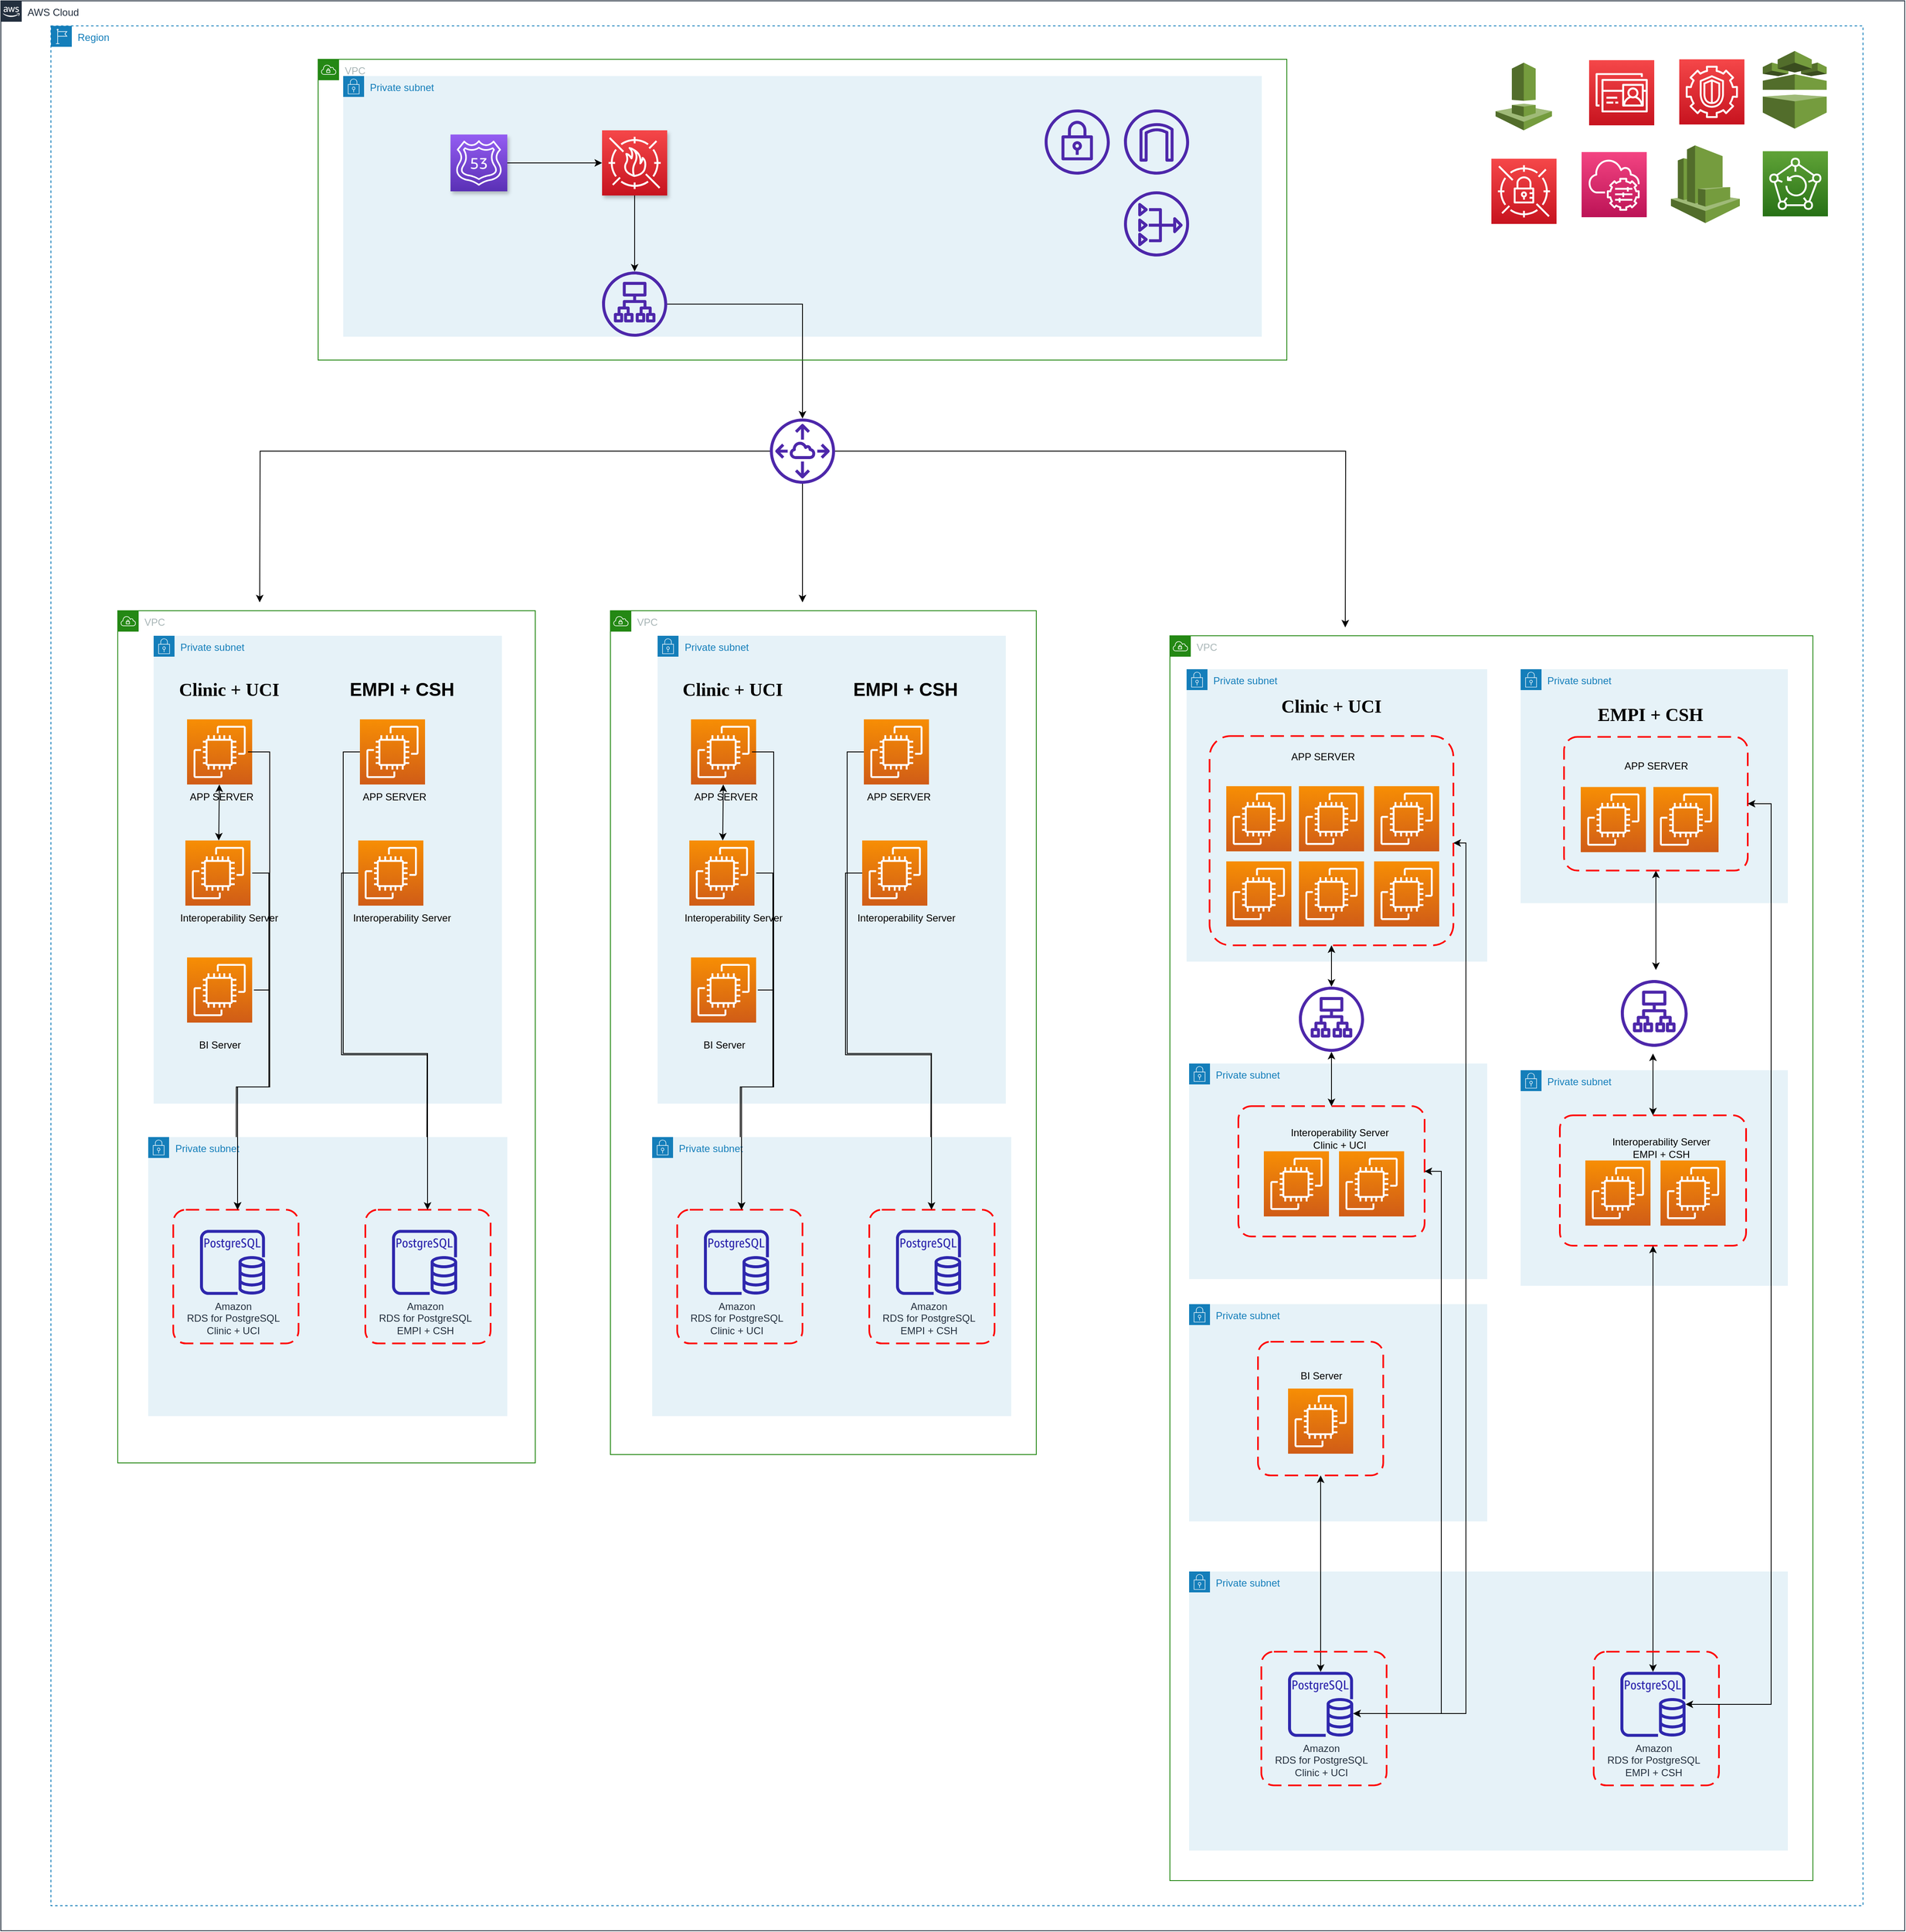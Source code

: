 <mxfile version="21.6.3" type="github" pages="4">
  <diagram name="Completa" id="qYTaqpHgXXdfk7ogM8Xo">
    <mxGraphModel dx="-1009" dy="4978" grid="1" gridSize="10" guides="1" tooltips="1" connect="1" arrows="1" fold="1" page="1" pageScale="1" pageWidth="827" pageHeight="1169" math="0" shadow="0">
      <root>
        <mxCell id="0" />
        <mxCell id="1" parent="0" />
        <mxCell id="HLCbXC__rA61MA5NDTQK-52" value="Private subnet" style="points=[[0,0],[0.25,0],[0.5,0],[0.75,0],[1,0],[1,0.25],[1,0.5],[1,0.75],[1,1],[0.75,1],[0.5,1],[0.25,1],[0,1],[0,0.75],[0,0.5],[0,0.25]];outlineConnect=0;gradientColor=none;html=1;whiteSpace=wrap;fontSize=12;fontStyle=0;container=1;pointerEvents=0;collapsible=0;recursiveResize=0;shape=mxgraph.aws4.group;grIcon=mxgraph.aws4.group_security_group;grStroke=0;strokeColor=#147EBA;fillColor=#E6F2F8;verticalAlign=top;align=left;spacingLeft=30;fontColor=#147EBA;dashed=0;" parent="1" vertex="1">
          <mxGeometry x="7440" y="-640" width="360" height="350" as="geometry" />
        </mxCell>
        <mxCell id="HLCbXC__rA61MA5NDTQK-70" value="" style="rounded=1;arcSize=10;dashed=1;strokeColor=#ff0000;fillColor=none;gradientColor=none;dashPattern=8 4;strokeWidth=2;" parent="HLCbXC__rA61MA5NDTQK-52" vertex="1">
          <mxGeometry x="27.5" y="80" width="292" height="250.5" as="geometry" />
        </mxCell>
        <mxCell id="HLCbXC__rA61MA5NDTQK-53" value="" style="sketch=0;points=[[0,0,0],[0.25,0,0],[0.5,0,0],[0.75,0,0],[1,0,0],[0,1,0],[0.25,1,0],[0.5,1,0],[0.75,1,0],[1,1,0],[0,0.25,0],[0,0.5,0],[0,0.75,0],[1,0.25,0],[1,0.5,0],[1,0.75,0]];outlineConnect=0;fontColor=#232F3E;gradientColor=#F78E04;gradientDirection=north;fillColor=#D05C17;strokeColor=#ffffff;dashed=0;verticalLabelPosition=bottom;verticalAlign=top;align=center;html=1;fontSize=12;fontStyle=0;aspect=fixed;shape=mxgraph.aws4.resourceIcon;resIcon=mxgraph.aws4.ec2;" parent="HLCbXC__rA61MA5NDTQK-52" vertex="1">
          <mxGeometry x="47.498" y="229.998" width="78" height="78" as="geometry" />
        </mxCell>
        <mxCell id="HLCbXC__rA61MA5NDTQK-56" value="APP SERVER" style="text;html=1;align=center;verticalAlign=middle;resizable=0;points=[];autosize=1;strokeColor=none;fillColor=none;" parent="HLCbXC__rA61MA5NDTQK-52" vertex="1">
          <mxGeometry x="112.5" y="90" width="100" height="30" as="geometry" />
        </mxCell>
        <mxCell id="HLCbXC__rA61MA5NDTQK-65" value="" style="sketch=0;points=[[0,0,0],[0.25,0,0],[0.5,0,0],[0.75,0,0],[1,0,0],[0,1,0],[0.25,1,0],[0.5,1,0],[0.75,1,0],[1,1,0],[0,0.25,0],[0,0.5,0],[0,0.75,0],[1,0.25,0],[1,0.5,0],[1,0.75,0]];outlineConnect=0;fontColor=#232F3E;gradientColor=#F78E04;gradientDirection=north;fillColor=#D05C17;strokeColor=#ffffff;dashed=0;verticalLabelPosition=bottom;verticalAlign=top;align=center;html=1;fontSize=12;fontStyle=0;aspect=fixed;shape=mxgraph.aws4.resourceIcon;resIcon=mxgraph.aws4.ec2;" parent="HLCbXC__rA61MA5NDTQK-52" vertex="1">
          <mxGeometry x="134.498" y="229.998" width="78" height="78" as="geometry" />
        </mxCell>
        <mxCell id="HLCbXC__rA61MA5NDTQK-66" value="" style="sketch=0;points=[[0,0,0],[0.25,0,0],[0.5,0,0],[0.75,0,0],[1,0,0],[0,1,0],[0.25,1,0],[0.5,1,0],[0.75,1,0],[1,1,0],[0,0.25,0],[0,0.5,0],[0,0.75,0],[1,0.25,0],[1,0.5,0],[1,0.75,0]];outlineConnect=0;fontColor=#232F3E;gradientColor=#F78E04;gradientDirection=north;fillColor=#D05C17;strokeColor=#ffffff;dashed=0;verticalLabelPosition=bottom;verticalAlign=top;align=center;html=1;fontSize=12;fontStyle=0;aspect=fixed;shape=mxgraph.aws4.resourceIcon;resIcon=mxgraph.aws4.ec2;" parent="HLCbXC__rA61MA5NDTQK-52" vertex="1">
          <mxGeometry x="224.498" y="229.998" width="78" height="78" as="geometry" />
        </mxCell>
        <mxCell id="HLCbXC__rA61MA5NDTQK-67" value="" style="sketch=0;points=[[0,0,0],[0.25,0,0],[0.5,0,0],[0.75,0,0],[1,0,0],[0,1,0],[0.25,1,0],[0.5,1,0],[0.75,1,0],[1,1,0],[0,0.25,0],[0,0.5,0],[0,0.75,0],[1,0.25,0],[1,0.5,0],[1,0.75,0]];outlineConnect=0;fontColor=#232F3E;gradientColor=#F78E04;gradientDirection=north;fillColor=#D05C17;strokeColor=#ffffff;dashed=0;verticalLabelPosition=bottom;verticalAlign=top;align=center;html=1;fontSize=12;fontStyle=0;aspect=fixed;shape=mxgraph.aws4.resourceIcon;resIcon=mxgraph.aws4.ec2;" parent="HLCbXC__rA61MA5NDTQK-52" vertex="1">
          <mxGeometry x="47.498" y="139.998" width="78" height="78" as="geometry" />
        </mxCell>
        <mxCell id="HLCbXC__rA61MA5NDTQK-68" value="" style="sketch=0;points=[[0,0,0],[0.25,0,0],[0.5,0,0],[0.75,0,0],[1,0,0],[0,1,0],[0.25,1,0],[0.5,1,0],[0.75,1,0],[1,1,0],[0,0.25,0],[0,0.5,0],[0,0.75,0],[1,0.25,0],[1,0.5,0],[1,0.75,0]];outlineConnect=0;fontColor=#232F3E;gradientColor=#F78E04;gradientDirection=north;fillColor=#D05C17;strokeColor=#ffffff;dashed=0;verticalLabelPosition=bottom;verticalAlign=top;align=center;html=1;fontSize=12;fontStyle=0;aspect=fixed;shape=mxgraph.aws4.resourceIcon;resIcon=mxgraph.aws4.ec2;" parent="HLCbXC__rA61MA5NDTQK-52" vertex="1">
          <mxGeometry x="134.498" y="139.998" width="78" height="78" as="geometry" />
        </mxCell>
        <mxCell id="HLCbXC__rA61MA5NDTQK-69" value="" style="sketch=0;points=[[0,0,0],[0.25,0,0],[0.5,0,0],[0.75,0,0],[1,0,0],[0,1,0],[0.25,1,0],[0.5,1,0],[0.75,1,0],[1,1,0],[0,0.25,0],[0,0.5,0],[0,0.75,0],[1,0.25,0],[1,0.5,0],[1,0.75,0]];outlineConnect=0;fontColor=#232F3E;gradientColor=#F78E04;gradientDirection=north;fillColor=#D05C17;strokeColor=#ffffff;dashed=0;verticalLabelPosition=bottom;verticalAlign=top;align=center;html=1;fontSize=12;fontStyle=0;aspect=fixed;shape=mxgraph.aws4.resourceIcon;resIcon=mxgraph.aws4.ec2;" parent="HLCbXC__rA61MA5NDTQK-52" vertex="1">
          <mxGeometry x="224.498" y="139.998" width="78" height="78" as="geometry" />
        </mxCell>
        <mxCell id="CTFJwCtAbw5jruC2qFMy-20" value="&lt;b style=&quot;font-size: 22px;&quot;&gt;&lt;font face=&quot;Calibri&quot;&gt;Clinic + UCI&lt;/font&gt;&lt;/b&gt;" style="text;html=1;strokeColor=none;fillColor=none;align=center;verticalAlign=middle;whiteSpace=wrap;rounded=0;" vertex="1" parent="HLCbXC__rA61MA5NDTQK-52">
          <mxGeometry x="20" y="30" width="307" height="30" as="geometry" />
        </mxCell>
        <mxCell id="CTFJwCtAbw5jruC2qFMy-30" value="Private subnet" style="points=[[0,0],[0.25,0],[0.5,0],[0.75,0],[1,0],[1,0.25],[1,0.5],[1,0.75],[1,1],[0.75,1],[0.5,1],[0.25,1],[0,1],[0,0.75],[0,0.5],[0,0.25]];outlineConnect=0;gradientColor=none;html=1;whiteSpace=wrap;fontSize=12;fontStyle=0;container=1;pointerEvents=0;collapsible=0;recursiveResize=0;shape=mxgraph.aws4.group;grIcon=mxgraph.aws4.group_security_group;grStroke=0;strokeColor=#147EBA;fillColor=#E6F2F8;verticalAlign=top;align=left;spacingLeft=30;fontColor=#147EBA;dashed=0;" vertex="1" parent="1">
          <mxGeometry x="7443" y="120" width="357" height="260" as="geometry" />
        </mxCell>
        <mxCell id="HLCbXC__rA61MA5NDTQK-74" value="" style="rounded=1;arcSize=10;dashed=1;strokeColor=#ff0000;fillColor=none;gradientColor=none;dashPattern=8 4;strokeWidth=2;" parent="CTFJwCtAbw5jruC2qFMy-30" vertex="1">
          <mxGeometry x="82.5" y="45" width="150" height="160" as="geometry" />
        </mxCell>
        <mxCell id="HLCbXC__rA61MA5NDTQK-55" value="" style="sketch=0;points=[[0,0,0],[0.25,0,0],[0.5,0,0],[0.75,0,0],[1,0,0],[0,1,0],[0.25,1,0],[0.5,1,0],[0.75,1,0],[1,1,0],[0,0.25,0],[0,0.5,0],[0,0.75,0],[1,0.25,0],[1,0.5,0],[1,0.75,0]];outlineConnect=0;fontColor=#232F3E;gradientColor=#F78E04;gradientDirection=north;fillColor=#D05C17;strokeColor=#ffffff;dashed=0;verticalLabelPosition=bottom;verticalAlign=top;align=center;html=1;fontSize=12;fontStyle=0;aspect=fixed;shape=mxgraph.aws4.resourceIcon;resIcon=mxgraph.aws4.ec2;" parent="CTFJwCtAbw5jruC2qFMy-30" vertex="1">
          <mxGeometry x="118.498" y="100.998" width="78" height="78" as="geometry" />
        </mxCell>
        <mxCell id="HLCbXC__rA61MA5NDTQK-58" value="BI Server" style="text;html=1;align=center;verticalAlign=middle;resizable=0;points=[];autosize=1;strokeColor=none;fillColor=none;" parent="CTFJwCtAbw5jruC2qFMy-30" vertex="1">
          <mxGeometry x="122.5" y="71" width="70" height="30" as="geometry" />
        </mxCell>
        <mxCell id="CTFJwCtAbw5jruC2qFMy-24" value="Private subnet" style="points=[[0,0],[0.25,0],[0.5,0],[0.75,0],[1,0],[1,0.25],[1,0.5],[1,0.75],[1,1],[0.75,1],[0.5,1],[0.25,1],[0,1],[0,0.75],[0,0.5],[0,0.25]];outlineConnect=0;gradientColor=none;html=1;whiteSpace=wrap;fontSize=12;fontStyle=0;container=1;pointerEvents=0;collapsible=0;recursiveResize=0;shape=mxgraph.aws4.group;grIcon=mxgraph.aws4.group_security_group;grStroke=0;strokeColor=#147EBA;fillColor=#E6F2F8;verticalAlign=top;align=left;spacingLeft=30;fontColor=#147EBA;dashed=0;" vertex="1" parent="1">
          <mxGeometry x="7443" y="-168" width="357" height="258" as="geometry" />
        </mxCell>
        <mxCell id="HLCbXC__rA61MA5NDTQK-71" value="" style="rounded=1;arcSize=10;dashed=1;strokeColor=#ff0000;fillColor=none;gradientColor=none;dashPattern=8 4;strokeWidth=2;" parent="CTFJwCtAbw5jruC2qFMy-24" vertex="1">
          <mxGeometry x="59" y="51" width="223" height="156" as="geometry" />
        </mxCell>
        <mxCell id="HLCbXC__rA61MA5NDTQK-54" value="" style="sketch=0;points=[[0,0,0],[0.25,0,0],[0.5,0,0],[0.75,0,0],[1,0,0],[0,1,0],[0.25,1,0],[0.5,1,0],[0.75,1,0],[1,1,0],[0,0.25,0],[0,0.5,0],[0,0.75,0],[1,0.25,0],[1,0.5,0],[1,0.75,0]];outlineConnect=0;fontColor=#232F3E;gradientColor=#F78E04;gradientDirection=north;fillColor=#D05C17;strokeColor=#ffffff;dashed=0;verticalLabelPosition=bottom;verticalAlign=top;align=center;html=1;fontSize=12;fontStyle=0;aspect=fixed;shape=mxgraph.aws4.resourceIcon;resIcon=mxgraph.aws4.ec2;" parent="CTFJwCtAbw5jruC2qFMy-24" vertex="1">
          <mxGeometry x="89.498" y="104.998" width="78" height="78" as="geometry" />
        </mxCell>
        <mxCell id="HLCbXC__rA61MA5NDTQK-64" value="" style="sketch=0;points=[[0,0,0],[0.25,0,0],[0.5,0,0],[0.75,0,0],[1,0,0],[0,1,0],[0.25,1,0],[0.5,1,0],[0.75,1,0],[1,1,0],[0,0.25,0],[0,0.5,0],[0,0.75,0],[1,0.25,0],[1,0.5,0],[1,0.75,0]];outlineConnect=0;fontColor=#232F3E;gradientColor=#F78E04;gradientDirection=north;fillColor=#D05C17;strokeColor=#ffffff;dashed=0;verticalLabelPosition=bottom;verticalAlign=top;align=center;html=1;fontSize=12;fontStyle=0;aspect=fixed;shape=mxgraph.aws4.resourceIcon;resIcon=mxgraph.aws4.ec2;" parent="CTFJwCtAbw5jruC2qFMy-24" vertex="1">
          <mxGeometry x="179.498" y="104.998" width="78" height="78" as="geometry" />
        </mxCell>
        <mxCell id="HLCbXC__rA61MA5NDTQK-57" value="Interoperability Server&lt;br&gt;Clinic + UCI" style="text;html=1;align=center;verticalAlign=middle;resizable=0;points=[];autosize=1;strokeColor=none;fillColor=none;" parent="CTFJwCtAbw5jruC2qFMy-24" vertex="1">
          <mxGeometry x="109.5" y="70" width="140" height="40" as="geometry" />
        </mxCell>
        <mxCell id="CTFJwCtAbw5jruC2qFMy-9" value="Private subnet" style="points=[[0,0],[0.25,0],[0.5,0],[0.75,0],[1,0],[1,0.25],[1,0.5],[1,0.75],[1,1],[0.75,1],[0.5,1],[0.25,1],[0,1],[0,0.75],[0,0.5],[0,0.25]];outlineConnect=0;gradientColor=none;html=1;whiteSpace=wrap;fontSize=12;fontStyle=0;container=1;pointerEvents=0;collapsible=0;recursiveResize=0;shape=mxgraph.aws4.group;grIcon=mxgraph.aws4.group_security_group;grStroke=0;strokeColor=#147EBA;fillColor=#E6F2F8;verticalAlign=top;align=left;spacingLeft=30;fontColor=#147EBA;dashed=0;" vertex="1" parent="1">
          <mxGeometry x="7840" y="-640" width="320" height="280" as="geometry" />
        </mxCell>
        <mxCell id="CTFJwCtAbw5jruC2qFMy-31" style="edgeStyle=orthogonalEdgeStyle;rounded=0;orthogonalLoop=1;jettySize=auto;html=1;startArrow=classic;startFill=1;" edge="1" parent="CTFJwCtAbw5jruC2qFMy-9" source="HLCbXC__rA61MA5NDTQK-169">
          <mxGeometry relative="1" as="geometry">
            <mxPoint x="162" y="360" as="targetPoint" />
          </mxGeometry>
        </mxCell>
        <mxCell id="HLCbXC__rA61MA5NDTQK-169" value="" style="rounded=1;arcSize=10;dashed=1;strokeColor=#ff0000;fillColor=none;gradientColor=none;dashPattern=8 4;strokeWidth=2;" parent="CTFJwCtAbw5jruC2qFMy-9" vertex="1">
          <mxGeometry x="52" y="81" width="220" height="160" as="geometry" />
        </mxCell>
        <mxCell id="HLCbXC__rA61MA5NDTQK-173" value="APP SERVER" style="text;html=1;align=center;verticalAlign=middle;resizable=0;points=[];autosize=1;strokeColor=none;fillColor=none;" parent="CTFJwCtAbw5jruC2qFMy-9" vertex="1">
          <mxGeometry x="112" y="101" width="100" height="30" as="geometry" />
        </mxCell>
        <mxCell id="HLCbXC__rA61MA5NDTQK-180" value="" style="sketch=0;points=[[0,0,0],[0.25,0,0],[0.5,0,0],[0.75,0,0],[1,0,0],[0,1,0],[0.25,1,0],[0.5,1,0],[0.75,1,0],[1,1,0],[0,0.25,0],[0,0.5,0],[0,0.75,0],[1,0.25,0],[1,0.5,0],[1,0.75,0]];outlineConnect=0;fontColor=#232F3E;gradientColor=#F78E04;gradientDirection=north;fillColor=#D05C17;strokeColor=#ffffff;dashed=0;verticalLabelPosition=bottom;verticalAlign=top;align=center;html=1;fontSize=12;fontStyle=0;aspect=fixed;shape=mxgraph.aws4.resourceIcon;resIcon=mxgraph.aws4.ec2;" parent="CTFJwCtAbw5jruC2qFMy-9" vertex="1">
          <mxGeometry x="158.998" y="140.998" width="78" height="78" as="geometry" />
        </mxCell>
        <mxCell id="HLCbXC__rA61MA5NDTQK-179" value="" style="sketch=0;points=[[0,0,0],[0.25,0,0],[0.5,0,0],[0.75,0,0],[1,0,0],[0,1,0],[0.25,1,0],[0.5,1,0],[0.75,1,0],[1,1,0],[0,0.25,0],[0,0.5,0],[0,0.75,0],[1,0.25,0],[1,0.5,0],[1,0.75,0]];outlineConnect=0;fontColor=#232F3E;gradientColor=#F78E04;gradientDirection=north;fillColor=#D05C17;strokeColor=#ffffff;dashed=0;verticalLabelPosition=bottom;verticalAlign=top;align=center;html=1;fontSize=12;fontStyle=0;aspect=fixed;shape=mxgraph.aws4.resourceIcon;resIcon=mxgraph.aws4.ec2;" parent="CTFJwCtAbw5jruC2qFMy-9" vertex="1">
          <mxGeometry x="71.998" y="140.998" width="78" height="78" as="geometry" />
        </mxCell>
        <mxCell id="HLCbXC__rA61MA5NDTQK-185" value="&lt;b style=&quot;font-size: 22px;&quot;&gt;&lt;font face=&quot;Calibri&quot;&gt;EMPI + CSH&lt;/font&gt;&lt;/b&gt;" style="text;html=1;strokeColor=none;fillColor=none;align=center;verticalAlign=middle;whiteSpace=wrap;rounded=0;" parent="CTFJwCtAbw5jruC2qFMy-9" vertex="1">
          <mxGeometry x="2" y="40" width="307" height="30" as="geometry" />
        </mxCell>
        <mxCell id="HLCbXC__rA61MA5NDTQK-59" value="Private subnet" style="points=[[0,0],[0.25,0],[0.5,0],[0.75,0],[1,0],[1,0.25],[1,0.5],[1,0.75],[1,1],[0.75,1],[0.5,1],[0.25,1],[0,1],[0,0.75],[0,0.5],[0,0.25]];outlineConnect=0;gradientColor=none;html=1;whiteSpace=wrap;fontSize=12;fontStyle=0;container=1;pointerEvents=0;collapsible=0;recursiveResize=0;shape=mxgraph.aws4.group;grIcon=mxgraph.aws4.group_security_group;grStroke=0;strokeColor=#147EBA;fillColor=#E6F2F8;verticalAlign=top;align=left;spacingLeft=30;fontColor=#147EBA;dashed=0;" parent="1" vertex="1">
          <mxGeometry x="7443" y="440" width="717" height="334" as="geometry" />
        </mxCell>
        <mxCell id="HLCbXC__rA61MA5NDTQK-60" value="&lt;p style=&quot;language:es-CL;margin-top:0pt;margin-bottom:0pt;margin-left:0in;&lt;br/&gt;text-align:left;direction:ltr;unicode-bidi:embed;vertical-align:bottom;&lt;br/&gt;mso-line-break-override:none;word-break:normal;punctuation-wrap:hanging&quot;&gt;Amazon&lt;br&gt;RDS for PostgreSQL&lt;/p&gt;&lt;p style=&quot;language:es-CL;margin-top:0pt;margin-bottom:0pt;margin-left:0in;&lt;br/&gt;text-align:left;direction:ltr;unicode-bidi:embed;vertical-align:bottom;&lt;br/&gt;mso-line-break-override:none;word-break:normal;punctuation-wrap:hanging&quot;&gt;Clinic + UCI&lt;/p&gt;" style="sketch=0;outlineConnect=0;fontColor=#232F3E;gradientColor=none;fillColor=#2E27AD;strokeColor=none;dashed=0;verticalLabelPosition=bottom;verticalAlign=top;align=center;html=1;fontSize=12;fontStyle=0;aspect=fixed;pointerEvents=1;shape=mxgraph.aws4.rds_postgresql_instance;" parent="HLCbXC__rA61MA5NDTQK-59" vertex="1">
          <mxGeometry x="118.5" y="120" width="78" height="78" as="geometry" />
        </mxCell>
        <mxCell id="CTFJwCtAbw5jruC2qFMy-21" value="&lt;p style=&quot;language:es-CL;margin-top:0pt;margin-bottom:0pt;margin-left:0in;&lt;br/&gt;text-align:left;direction:ltr;unicode-bidi:embed;vertical-align:bottom;&lt;br/&gt;mso-line-break-override:none;word-break:normal;punctuation-wrap:hanging&quot;&gt;Amazon&lt;br&gt;RDS for PostgreSQL&lt;/p&gt;&lt;p style=&quot;language:es-CL;margin-top:0pt;margin-bottom:0pt;margin-left:0in;&lt;br/&gt;text-align:left;direction:ltr;unicode-bidi:embed;vertical-align:bottom;&lt;br/&gt;mso-line-break-override:none;word-break:normal;punctuation-wrap:hanging&quot;&gt;EMPI + CSH&lt;/p&gt;" style="sketch=0;outlineConnect=0;fontColor=#232F3E;gradientColor=none;fillColor=#2E27AD;strokeColor=none;dashed=0;verticalLabelPosition=bottom;verticalAlign=top;align=center;html=1;fontSize=12;fontStyle=0;aspect=fixed;pointerEvents=1;shape=mxgraph.aws4.rds_postgresql_instance;" vertex="1" parent="HLCbXC__rA61MA5NDTQK-59">
          <mxGeometry x="516.5" y="120" width="78" height="78" as="geometry" />
        </mxCell>
        <mxCell id="CTFJwCtAbw5jruC2qFMy-43" style="edgeStyle=elbowEdgeStyle;rounded=0;orthogonalLoop=1;jettySize=auto;html=1;exitX=1;exitY=0.467;exitDx=0;exitDy=0;startArrow=classic;startFill=1;exitPerimeter=0;" edge="1" parent="HLCbXC__rA61MA5NDTQK-59">
          <mxGeometry relative="1" as="geometry">
            <mxPoint x="316.5" y="-871.996" as="sourcePoint" />
            <mxPoint x="196.5" y="170.02" as="targetPoint" />
            <Array as="points">
              <mxPoint x="331.5" y="-344.23" />
            </Array>
          </mxGeometry>
        </mxCell>
        <mxCell id="HLCbXC__rA61MA5NDTQK-8" value="Private subnet" style="points=[[0,0],[0.25,0],[0.5,0],[0.75,0],[1,0],[1,0.25],[1,0.5],[1,0.75],[1,1],[0.75,1],[0.5,1],[0.25,1],[0,1],[0,0.75],[0,0.5],[0,0.25]];outlineConnect=0;gradientColor=none;html=1;whiteSpace=wrap;fontSize=12;fontStyle=0;container=1;pointerEvents=0;collapsible=0;recursiveResize=0;shape=mxgraph.aws4.group;grIcon=mxgraph.aws4.group_security_group;grStroke=0;strokeColor=#147EBA;fillColor=#E6F2F8;verticalAlign=top;align=left;spacingLeft=30;fontColor=#147EBA;dashed=0;" parent="1" vertex="1">
          <mxGeometry x="6203" y="-680" width="417" height="560" as="geometry" />
        </mxCell>
        <mxCell id="HLCbXC__rA61MA5NDTQK-12" value="" style="sketch=0;points=[[0,0,0],[0.25,0,0],[0.5,0,0],[0.75,0,0],[1,0,0],[0,1,0],[0.25,1,0],[0.5,1,0],[0.75,1,0],[1,1,0],[0,0.25,0],[0,0.5,0],[0,0.75,0],[1,0.25,0],[1,0.5,0],[1,0.75,0]];outlineConnect=0;fontColor=#232F3E;gradientColor=#F78E04;gradientDirection=north;fillColor=#D05C17;strokeColor=#ffffff;dashed=0;verticalLabelPosition=bottom;verticalAlign=top;align=center;html=1;fontSize=12;fontStyle=0;aspect=fixed;shape=mxgraph.aws4.resourceIcon;resIcon=mxgraph.aws4.ec2;" parent="HLCbXC__rA61MA5NDTQK-8" vertex="1">
          <mxGeometry x="40" y="99.998" width="78" height="78" as="geometry" />
        </mxCell>
        <mxCell id="CTFJwCtAbw5jruC2qFMy-61" style="rounded=0;orthogonalLoop=1;jettySize=auto;html=1;exitX=0.5;exitY=0;exitDx=0;exitDy=0;exitPerimeter=0;startArrow=classic;startFill=1;" edge="1" parent="HLCbXC__rA61MA5NDTQK-8" target="HLCbXC__rA61MA5NDTQK-12">
          <mxGeometry relative="1" as="geometry">
            <mxPoint x="78" y="244.998" as="sourcePoint" />
            <mxPoint x="75.9" y="179.17" as="targetPoint" />
          </mxGeometry>
        </mxCell>
        <mxCell id="HLCbXC__rA61MA5NDTQK-13" value="" style="sketch=0;points=[[0,0,0],[0.25,0,0],[0.5,0,0],[0.75,0,0],[1,0,0],[0,1,0],[0.25,1,0],[0.5,1,0],[0.75,1,0],[1,1,0],[0,0.25,0],[0,0.5,0],[0,0.75,0],[1,0.25,0],[1,0.5,0],[1,0.75,0]];outlineConnect=0;fontColor=#232F3E;gradientColor=#F78E04;gradientDirection=north;fillColor=#D05C17;strokeColor=#ffffff;dashed=0;verticalLabelPosition=bottom;verticalAlign=top;align=center;html=1;fontSize=12;fontStyle=0;aspect=fixed;shape=mxgraph.aws4.resourceIcon;resIcon=mxgraph.aws4.ec2;" parent="HLCbXC__rA61MA5NDTQK-8" vertex="1">
          <mxGeometry x="38" y="244.998" width="78" height="78" as="geometry" />
        </mxCell>
        <mxCell id="HLCbXC__rA61MA5NDTQK-14" value="" style="sketch=0;points=[[0,0,0],[0.25,0,0],[0.5,0,0],[0.75,0,0],[1,0,0],[0,1,0],[0.25,1,0],[0.5,1,0],[0.75,1,0],[1,1,0],[0,0.25,0],[0,0.5,0],[0,0.75,0],[1,0.25,0],[1,0.5,0],[1,0.75,0]];outlineConnect=0;fontColor=#232F3E;gradientColor=#F78E04;gradientDirection=north;fillColor=#D05C17;strokeColor=#ffffff;dashed=0;verticalLabelPosition=bottom;verticalAlign=top;align=center;html=1;fontSize=12;fontStyle=0;aspect=fixed;shape=mxgraph.aws4.resourceIcon;resIcon=mxgraph.aws4.ec2;" parent="HLCbXC__rA61MA5NDTQK-8" vertex="1">
          <mxGeometry x="40" y="384.998" width="78" height="78" as="geometry" />
        </mxCell>
        <mxCell id="HLCbXC__rA61MA5NDTQK-25" value="APP SERVER" style="text;html=1;align=center;verticalAlign=middle;resizable=0;points=[];autosize=1;strokeColor=none;fillColor=none;" parent="HLCbXC__rA61MA5NDTQK-8" vertex="1">
          <mxGeometry x="31" y="178" width="100" height="30" as="geometry" />
        </mxCell>
        <mxCell id="HLCbXC__rA61MA5NDTQK-27" value="Interoperability Server" style="text;html=1;align=center;verticalAlign=middle;resizable=0;points=[];autosize=1;strokeColor=none;fillColor=none;" parent="HLCbXC__rA61MA5NDTQK-8" vertex="1">
          <mxGeometry x="20" y="323" width="140" height="30" as="geometry" />
        </mxCell>
        <mxCell id="HLCbXC__rA61MA5NDTQK-26" value="BI Server" style="text;html=1;align=center;verticalAlign=middle;resizable=0;points=[];autosize=1;strokeColor=none;fillColor=none;" parent="HLCbXC__rA61MA5NDTQK-8" vertex="1">
          <mxGeometry x="44" y="475" width="70" height="30" as="geometry" />
        </mxCell>
        <mxCell id="HLCbXC__rA61MA5NDTQK-78" value="&lt;b style=&quot;font-size: 22px;&quot;&gt;&lt;span style=&quot;font-family: Calibri;&quot;&gt;Clinic&lt;/span&gt;&lt;span style=&quot;font-family: Calibri;&quot;&gt; + UCI&lt;/span&gt;&lt;/b&gt;" style="text;html=1;strokeColor=none;fillColor=none;align=center;verticalAlign=middle;whiteSpace=wrap;rounded=0;" parent="HLCbXC__rA61MA5NDTQK-8" vertex="1">
          <mxGeometry x="4.5" y="50" width="171" height="30" as="geometry" />
        </mxCell>
        <mxCell id="CTFJwCtAbw5jruC2qFMy-62" value="" style="sketch=0;points=[[0,0,0],[0.25,0,0],[0.5,0,0],[0.75,0,0],[1,0,0],[0,1,0],[0.25,1,0],[0.5,1,0],[0.75,1,0],[1,1,0],[0,0.25,0],[0,0.5,0],[0,0.75,0],[1,0.25,0],[1,0.5,0],[1,0.75,0]];outlineConnect=0;fontColor=#232F3E;gradientColor=#F78E04;gradientDirection=north;fillColor=#D05C17;strokeColor=#ffffff;dashed=0;verticalLabelPosition=bottom;verticalAlign=top;align=center;html=1;fontSize=12;fontStyle=0;aspect=fixed;shape=mxgraph.aws4.resourceIcon;resIcon=mxgraph.aws4.ec2;" vertex="1" parent="HLCbXC__rA61MA5NDTQK-8">
          <mxGeometry x="247" y="99.998" width="78" height="78" as="geometry" />
        </mxCell>
        <mxCell id="CTFJwCtAbw5jruC2qFMy-77" style="edgeStyle=orthogonalEdgeStyle;rounded=0;orthogonalLoop=1;jettySize=auto;html=1;exitX=0;exitY=0.5;exitDx=0;exitDy=0;exitPerimeter=0;" edge="1" parent="HLCbXC__rA61MA5NDTQK-8" source="CTFJwCtAbw5jruC2qFMy-63">
          <mxGeometry relative="1" as="geometry">
            <mxPoint x="327" y="680.0" as="targetPoint" />
          </mxGeometry>
        </mxCell>
        <mxCell id="CTFJwCtAbw5jruC2qFMy-63" value="" style="sketch=0;points=[[0,0,0],[0.25,0,0],[0.5,0,0],[0.75,0,0],[1,0,0],[0,1,0],[0.25,1,0],[0.5,1,0],[0.75,1,0],[1,1,0],[0,0.25,0],[0,0.5,0],[0,0.75,0],[1,0.25,0],[1,0.5,0],[1,0.75,0]];outlineConnect=0;fontColor=#232F3E;gradientColor=#F78E04;gradientDirection=north;fillColor=#D05C17;strokeColor=#ffffff;dashed=0;verticalLabelPosition=bottom;verticalAlign=top;align=center;html=1;fontSize=12;fontStyle=0;aspect=fixed;shape=mxgraph.aws4.resourceIcon;resIcon=mxgraph.aws4.ec2;" vertex="1" parent="HLCbXC__rA61MA5NDTQK-8">
          <mxGeometry x="245" y="244.998" width="78" height="78" as="geometry" />
        </mxCell>
        <mxCell id="CTFJwCtAbw5jruC2qFMy-64" value="APP SERVER" style="text;html=1;align=center;verticalAlign=middle;resizable=0;points=[];autosize=1;strokeColor=none;fillColor=none;" vertex="1" parent="HLCbXC__rA61MA5NDTQK-8">
          <mxGeometry x="238" y="178" width="100" height="30" as="geometry" />
        </mxCell>
        <mxCell id="CTFJwCtAbw5jruC2qFMy-65" value="Interoperability Server" style="text;html=1;align=center;verticalAlign=middle;resizable=0;points=[];autosize=1;strokeColor=none;fillColor=none;" vertex="1" parent="HLCbXC__rA61MA5NDTQK-8">
          <mxGeometry x="227" y="323" width="140" height="30" as="geometry" />
        </mxCell>
        <mxCell id="CTFJwCtAbw5jruC2qFMy-66" value="&lt;span style=&quot;font-size: 22px;&quot;&gt;&lt;b&gt;EMPI + CSH&lt;/b&gt;&lt;/span&gt;" style="text;html=1;strokeColor=none;fillColor=none;align=center;verticalAlign=middle;whiteSpace=wrap;rounded=0;" vertex="1" parent="HLCbXC__rA61MA5NDTQK-8">
          <mxGeometry x="211.5" y="50" width="171" height="30" as="geometry" />
        </mxCell>
        <mxCell id="CTFJwCtAbw5jruC2qFMy-73" style="edgeStyle=orthogonalEdgeStyle;rounded=0;orthogonalLoop=1;jettySize=auto;html=1;exitX=1;exitY=0.5;exitDx=0;exitDy=0;exitPerimeter=0;" edge="1" parent="HLCbXC__rA61MA5NDTQK-8">
          <mxGeometry relative="1" as="geometry">
            <mxPoint x="113" y="138.998" as="sourcePoint" />
            <mxPoint x="93.976" y="687" as="targetPoint" />
            <Array as="points">
              <mxPoint x="139" y="139" />
              <mxPoint x="139" y="540" />
              <mxPoint x="99" y="540" />
              <mxPoint x="99" y="687" />
            </Array>
          </mxGeometry>
        </mxCell>
        <mxCell id="CTFJwCtAbw5jruC2qFMy-35" style="edgeStyle=orthogonalEdgeStyle;rounded=0;orthogonalLoop=1;jettySize=auto;html=1;startArrow=classic;startFill=1;" edge="1" parent="1" source="CTFJwCtAbw5jruC2qFMy-22" target="HLCbXC__rA61MA5NDTQK-70">
          <mxGeometry relative="1" as="geometry" />
        </mxCell>
        <mxCell id="CTFJwCtAbw5jruC2qFMy-36" style="rounded=0;orthogonalLoop=1;jettySize=auto;html=1;entryX=0.5;entryY=0;entryDx=0;entryDy=0;startArrow=classic;startFill=1;" edge="1" parent="1" source="CTFJwCtAbw5jruC2qFMy-22" target="HLCbXC__rA61MA5NDTQK-71">
          <mxGeometry relative="1" as="geometry" />
        </mxCell>
        <mxCell id="CTFJwCtAbw5jruC2qFMy-22" value="" style="sketch=0;outlineConnect=0;fontColor=#232F3E;gradientColor=none;fillColor=#4D27AA;strokeColor=none;dashed=0;verticalLabelPosition=bottom;verticalAlign=top;align=center;html=1;fontSize=12;fontStyle=0;aspect=fixed;pointerEvents=1;shape=mxgraph.aws4.application_load_balancer;" vertex="1" parent="1">
          <mxGeometry x="7574.5" y="-260" width="78" height="78" as="geometry" />
        </mxCell>
        <mxCell id="CTFJwCtAbw5jruC2qFMy-23" value="" style="sketch=0;outlineConnect=0;fontColor=#232F3E;gradientColor=none;fillColor=#4D27AA;strokeColor=none;dashed=0;verticalLabelPosition=bottom;verticalAlign=top;align=center;html=1;fontSize=12;fontStyle=0;aspect=fixed;pointerEvents=1;shape=mxgraph.aws4.application_load_balancer;" vertex="1" parent="1">
          <mxGeometry x="7960" y="-268" width="80" height="80" as="geometry" />
        </mxCell>
        <mxCell id="CTFJwCtAbw5jruC2qFMy-25" value="Private subnet" style="points=[[0,0],[0.25,0],[0.5,0],[0.75,0],[1,0],[1,0.25],[1,0.5],[1,0.75],[1,1],[0.75,1],[0.5,1],[0.25,1],[0,1],[0,0.75],[0,0.5],[0,0.25]];outlineConnect=0;gradientColor=none;html=1;whiteSpace=wrap;fontSize=12;fontStyle=0;container=1;pointerEvents=0;collapsible=0;recursiveResize=0;shape=mxgraph.aws4.group;grIcon=mxgraph.aws4.group_security_group;grStroke=0;strokeColor=#147EBA;fillColor=#E6F2F8;verticalAlign=top;align=left;spacingLeft=30;fontColor=#147EBA;dashed=0;" vertex="1" parent="1">
          <mxGeometry x="7840" y="-160" width="320" height="258" as="geometry" />
        </mxCell>
        <mxCell id="CTFJwCtAbw5jruC2qFMy-32" style="edgeStyle=orthogonalEdgeStyle;rounded=0;orthogonalLoop=1;jettySize=auto;html=1;startArrow=classic;startFill=1;" edge="1" parent="CTFJwCtAbw5jruC2qFMy-25" source="CTFJwCtAbw5jruC2qFMy-26">
          <mxGeometry relative="1" as="geometry">
            <mxPoint x="158.5" y="-20" as="targetPoint" />
          </mxGeometry>
        </mxCell>
        <mxCell id="CTFJwCtAbw5jruC2qFMy-26" value="" style="rounded=1;arcSize=10;dashed=1;strokeColor=#ff0000;fillColor=none;gradientColor=none;dashPattern=8 4;strokeWidth=2;" vertex="1" parent="CTFJwCtAbw5jruC2qFMy-25">
          <mxGeometry x="47" y="54" width="223" height="156" as="geometry" />
        </mxCell>
        <mxCell id="CTFJwCtAbw5jruC2qFMy-27" value="" style="sketch=0;points=[[0,0,0],[0.25,0,0],[0.5,0,0],[0.75,0,0],[1,0,0],[0,1,0],[0.25,1,0],[0.5,1,0],[0.75,1,0],[1,1,0],[0,0.25,0],[0,0.5,0],[0,0.75,0],[1,0.25,0],[1,0.5,0],[1,0.75,0]];outlineConnect=0;fontColor=#232F3E;gradientColor=#F78E04;gradientDirection=north;fillColor=#D05C17;strokeColor=#ffffff;dashed=0;verticalLabelPosition=bottom;verticalAlign=top;align=center;html=1;fontSize=12;fontStyle=0;aspect=fixed;shape=mxgraph.aws4.resourceIcon;resIcon=mxgraph.aws4.ec2;" vertex="1" parent="CTFJwCtAbw5jruC2qFMy-25">
          <mxGeometry x="77.498" y="107.998" width="78" height="78" as="geometry" />
        </mxCell>
        <mxCell id="CTFJwCtAbw5jruC2qFMy-28" value="" style="sketch=0;points=[[0,0,0],[0.25,0,0],[0.5,0,0],[0.75,0,0],[1,0,0],[0,1,0],[0.25,1,0],[0.5,1,0],[0.75,1,0],[1,1,0],[0,0.25,0],[0,0.5,0],[0,0.75,0],[1,0.25,0],[1,0.5,0],[1,0.75,0]];outlineConnect=0;fontColor=#232F3E;gradientColor=#F78E04;gradientDirection=north;fillColor=#D05C17;strokeColor=#ffffff;dashed=0;verticalLabelPosition=bottom;verticalAlign=top;align=center;html=1;fontSize=12;fontStyle=0;aspect=fixed;shape=mxgraph.aws4.resourceIcon;resIcon=mxgraph.aws4.ec2;" vertex="1" parent="CTFJwCtAbw5jruC2qFMy-25">
          <mxGeometry x="167.498" y="107.998" width="78" height="78" as="geometry" />
        </mxCell>
        <mxCell id="CTFJwCtAbw5jruC2qFMy-29" value="Interoperability Server&lt;br&gt;EMPI + CSH" style="text;html=1;align=center;verticalAlign=middle;resizable=0;points=[];autosize=1;strokeColor=none;fillColor=none;" vertex="1" parent="CTFJwCtAbw5jruC2qFMy-25">
          <mxGeometry x="97.5" y="73" width="140" height="40" as="geometry" />
        </mxCell>
        <mxCell id="CTFJwCtAbw5jruC2qFMy-33" style="rounded=0;orthogonalLoop=1;jettySize=auto;html=1;startArrow=classic;startFill=1;" edge="1" parent="1" source="CTFJwCtAbw5jruC2qFMy-26" target="CTFJwCtAbw5jruC2qFMy-21">
          <mxGeometry relative="1" as="geometry" />
        </mxCell>
        <mxCell id="CTFJwCtAbw5jruC2qFMy-34" style="rounded=0;orthogonalLoop=1;jettySize=auto;html=1;exitX=1;exitY=0.5;exitDx=0;exitDy=0;edgeStyle=elbowEdgeStyle;startArrow=classic;startFill=1;" edge="1" parent="1" source="HLCbXC__rA61MA5NDTQK-169" target="CTFJwCtAbw5jruC2qFMy-21">
          <mxGeometry relative="1" as="geometry">
            <Array as="points">
              <mxPoint x="8140" y="70" />
            </Array>
          </mxGeometry>
        </mxCell>
        <mxCell id="CTFJwCtAbw5jruC2qFMy-39" style="edgeStyle=orthogonalEdgeStyle;rounded=0;orthogonalLoop=1;jettySize=auto;html=1;exitX=1;exitY=0.5;exitDx=0;exitDy=0;startArrow=classic;startFill=1;" edge="1" parent="1" source="HLCbXC__rA61MA5NDTQK-71" target="HLCbXC__rA61MA5NDTQK-60">
          <mxGeometry relative="1" as="geometry">
            <Array as="points">
              <mxPoint x="7745" y="-39" />
              <mxPoint x="7745" y="610" />
            </Array>
          </mxGeometry>
        </mxCell>
        <mxCell id="CTFJwCtAbw5jruC2qFMy-40" style="edgeStyle=orthogonalEdgeStyle;rounded=0;orthogonalLoop=1;jettySize=auto;html=1;startArrow=classic;startFill=1;" edge="1" parent="1" source="HLCbXC__rA61MA5NDTQK-74" target="HLCbXC__rA61MA5NDTQK-60">
          <mxGeometry relative="1" as="geometry" />
        </mxCell>
        <mxCell id="CTFJwCtAbw5jruC2qFMy-44" value="Private subnet" style="points=[[0,0],[0.25,0],[0.5,0],[0.75,0],[1,0],[1,0.25],[1,0.5],[1,0.75],[1,1],[0.75,1],[0.5,1],[0.25,1],[0,1],[0,0.75],[0,0.5],[0,0.25]];outlineConnect=0;gradientColor=none;html=1;whiteSpace=wrap;fontSize=12;fontStyle=0;container=1;pointerEvents=0;collapsible=0;recursiveResize=0;shape=mxgraph.aws4.group;grIcon=mxgraph.aws4.group_security_group;grStroke=0;strokeColor=#147EBA;fillColor=#E6F2F8;verticalAlign=top;align=left;spacingLeft=30;fontColor=#147EBA;dashed=0;" vertex="1" parent="1">
          <mxGeometry x="6430" y="-1350" width="1100" height="312" as="geometry" />
        </mxCell>
        <mxCell id="CTFJwCtAbw5jruC2qFMy-48" style="edgeStyle=orthogonalEdgeStyle;rounded=0;orthogonalLoop=1;jettySize=auto;html=1;" edge="1" parent="1" source="CTFJwCtAbw5jruC2qFMy-45">
          <mxGeometry relative="1" as="geometry">
            <mxPoint x="7630" y="-690" as="targetPoint" />
          </mxGeometry>
        </mxCell>
        <mxCell id="CTFJwCtAbw5jruC2qFMy-49" style="edgeStyle=orthogonalEdgeStyle;rounded=0;orthogonalLoop=1;jettySize=auto;html=1;" edge="1" parent="1" source="CTFJwCtAbw5jruC2qFMy-45">
          <mxGeometry relative="1" as="geometry">
            <mxPoint x="6980" y="-720" as="targetPoint" />
          </mxGeometry>
        </mxCell>
        <mxCell id="CTFJwCtAbw5jruC2qFMy-50" style="edgeStyle=orthogonalEdgeStyle;rounded=0;orthogonalLoop=1;jettySize=auto;html=1;" edge="1" parent="1" source="CTFJwCtAbw5jruC2qFMy-45">
          <mxGeometry relative="1" as="geometry">
            <mxPoint x="6330" y="-720" as="targetPoint" />
          </mxGeometry>
        </mxCell>
        <mxCell id="CTFJwCtAbw5jruC2qFMy-45" value="" style="sketch=0;outlineConnect=0;fontColor=#232F3E;gradientColor=none;fillColor=#4D27AA;strokeColor=none;dashed=0;verticalLabelPosition=bottom;verticalAlign=top;align=center;html=1;fontSize=12;fontStyle=0;aspect=fixed;pointerEvents=1;shape=mxgraph.aws4.peering;" vertex="1" parent="1">
          <mxGeometry x="6941" y="-940" width="78" height="78" as="geometry" />
        </mxCell>
        <mxCell id="CTFJwCtAbw5jruC2qFMy-47" style="edgeStyle=orthogonalEdgeStyle;rounded=0;orthogonalLoop=1;jettySize=auto;html=1;" edge="1" parent="1" source="HLCbXC__rA61MA5NDTQK-81" target="CTFJwCtAbw5jruC2qFMy-45">
          <mxGeometry relative="1" as="geometry" />
        </mxCell>
        <mxCell id="CTFJwCtAbw5jruC2qFMy-51" value="VPC" style="points=[[0,0],[0.25,0],[0.5,0],[0.75,0],[1,0],[1,0.25],[1,0.5],[1,0.75],[1,1],[0.75,1],[0.5,1],[0.25,1],[0,1],[0,0.75],[0,0.5],[0,0.25]];outlineConnect=0;gradientColor=none;html=1;whiteSpace=wrap;fontSize=12;fontStyle=0;container=1;pointerEvents=0;collapsible=0;recursiveResize=0;shape=mxgraph.aws4.group;grIcon=mxgraph.aws4.group_vpc;strokeColor=#248814;fillColor=none;verticalAlign=top;align=left;spacingLeft=30;fontColor=#AAB7B8;dashed=0;" vertex="1" parent="1">
          <mxGeometry x="6400" y="-1370" width="1160" height="360" as="geometry" />
        </mxCell>
        <mxCell id="CTFJwCtAbw5jruC2qFMy-52" value="VPC" style="points=[[0,0],[0.25,0],[0.5,0],[0.75,0],[1,0],[1,0.25],[1,0.5],[1,0.75],[1,1],[0.75,1],[0.5,1],[0.25,1],[0,1],[0,0.75],[0,0.5],[0,0.25]];outlineConnect=0;gradientColor=none;html=1;whiteSpace=wrap;fontSize=12;fontStyle=0;container=1;pointerEvents=0;collapsible=0;recursiveResize=0;shape=mxgraph.aws4.group;grIcon=mxgraph.aws4.group_vpc;strokeColor=#248814;fillColor=none;verticalAlign=top;align=left;spacingLeft=30;fontColor=#AAB7B8;dashed=0;" vertex="1" parent="1">
          <mxGeometry x="7420" y="-680" width="770" height="1490" as="geometry" />
        </mxCell>
        <mxCell id="CTFJwCtAbw5jruC2qFMy-57" value="" style="rounded=1;arcSize=10;dashed=1;strokeColor=#ff0000;fillColor=none;gradientColor=none;dashPattern=8 4;strokeWidth=2;" vertex="1" parent="CTFJwCtAbw5jruC2qFMy-52">
          <mxGeometry x="109.5" y="1216" width="150" height="160" as="geometry" />
        </mxCell>
        <mxCell id="CTFJwCtAbw5jruC2qFMy-58" value="" style="rounded=1;arcSize=10;dashed=1;strokeColor=#ff0000;fillColor=none;gradientColor=none;dashPattern=8 4;strokeWidth=2;" vertex="1" parent="CTFJwCtAbw5jruC2qFMy-52">
          <mxGeometry x="507.5" y="1216" width="150" height="160" as="geometry" />
        </mxCell>
        <mxCell id="CTFJwCtAbw5jruC2qFMy-67" value="Private subnet" style="points=[[0,0],[0.25,0],[0.5,0],[0.75,0],[1,0],[1,0.25],[1,0.5],[1,0.75],[1,1],[0.75,1],[0.5,1],[0.25,1],[0,1],[0,0.75],[0,0.5],[0,0.25]];outlineConnect=0;gradientColor=none;html=1;whiteSpace=wrap;fontSize=12;fontStyle=0;container=1;pointerEvents=0;collapsible=0;recursiveResize=0;shape=mxgraph.aws4.group;grIcon=mxgraph.aws4.group_security_group;grStroke=0;strokeColor=#147EBA;fillColor=#E6F2F8;verticalAlign=top;align=left;spacingLeft=30;fontColor=#147EBA;dashed=0;" vertex="1" parent="1">
          <mxGeometry x="6196.5" y="-80" width="430" height="334" as="geometry" />
        </mxCell>
        <mxCell id="CTFJwCtAbw5jruC2qFMy-68" value="&lt;p style=&quot;language:es-CL;margin-top:0pt;margin-bottom:0pt;margin-left:0in;&lt;br/&gt;text-align:left;direction:ltr;unicode-bidi:embed;vertical-align:bottom;&lt;br/&gt;mso-line-break-override:none;word-break:normal;punctuation-wrap:hanging&quot;&gt;Amazon&lt;br&gt;RDS for PostgreSQL&lt;/p&gt;&lt;p style=&quot;language:es-CL;margin-top:0pt;margin-bottom:0pt;margin-left:0in;&lt;br/&gt;text-align:left;direction:ltr;unicode-bidi:embed;vertical-align:bottom;&lt;br/&gt;mso-line-break-override:none;word-break:normal;punctuation-wrap:hanging&quot;&gt;Clinic + UCI&lt;/p&gt;" style="sketch=0;outlineConnect=0;fontColor=#232F3E;gradientColor=none;fillColor=#2E27AD;strokeColor=none;dashed=0;verticalLabelPosition=bottom;verticalAlign=top;align=center;html=1;fontSize=12;fontStyle=0;aspect=fixed;pointerEvents=1;shape=mxgraph.aws4.rds_postgresql_instance;" vertex="1" parent="CTFJwCtAbw5jruC2qFMy-67">
          <mxGeometry x="62" y="111" width="78" height="78" as="geometry" />
        </mxCell>
        <mxCell id="CTFJwCtAbw5jruC2qFMy-71" value="" style="rounded=1;arcSize=10;dashed=1;strokeColor=#ff0000;fillColor=none;gradientColor=none;dashPattern=8 4;strokeWidth=2;" vertex="1" parent="CTFJwCtAbw5jruC2qFMy-67">
          <mxGeometry x="30" y="87" width="150" height="160" as="geometry" />
        </mxCell>
        <mxCell id="CTFJwCtAbw5jruC2qFMy-69" value="&lt;p style=&quot;language:es-CL;margin-top:0pt;margin-bottom:0pt;margin-left:0in;&lt;br/&gt;text-align:left;direction:ltr;unicode-bidi:embed;vertical-align:bottom;&lt;br/&gt;mso-line-break-override:none;word-break:normal;punctuation-wrap:hanging&quot;&gt;Amazon&lt;br&gt;RDS for PostgreSQL&lt;/p&gt;&lt;p style=&quot;language:es-CL;margin-top:0pt;margin-bottom:0pt;margin-left:0in;&lt;br/&gt;text-align:left;direction:ltr;unicode-bidi:embed;vertical-align:bottom;&lt;br/&gt;mso-line-break-override:none;word-break:normal;punctuation-wrap:hanging&quot;&gt;EMPI + CSH&lt;/p&gt;" style="sketch=0;outlineConnect=0;fontColor=#232F3E;gradientColor=none;fillColor=#2E27AD;strokeColor=none;dashed=0;verticalLabelPosition=bottom;verticalAlign=top;align=center;html=1;fontSize=12;fontStyle=0;aspect=fixed;pointerEvents=1;shape=mxgraph.aws4.rds_postgresql_instance;" vertex="1" parent="CTFJwCtAbw5jruC2qFMy-67">
          <mxGeometry x="292" y="111" width="78" height="78" as="geometry" />
        </mxCell>
        <mxCell id="CTFJwCtAbw5jruC2qFMy-72" value="" style="rounded=1;arcSize=10;dashed=1;strokeColor=#ff0000;fillColor=none;gradientColor=none;dashPattern=8 4;strokeWidth=2;" vertex="1" parent="CTFJwCtAbw5jruC2qFMy-67">
          <mxGeometry x="260" y="87" width="150" height="160" as="geometry" />
        </mxCell>
        <mxCell id="CTFJwCtAbw5jruC2qFMy-74" style="edgeStyle=orthogonalEdgeStyle;rounded=0;orthogonalLoop=1;jettySize=auto;html=1;exitX=1;exitY=0.5;exitDx=0;exitDy=0;exitPerimeter=0;entryX=0.5;entryY=0;entryDx=0;entryDy=0;" edge="1" parent="1">
          <mxGeometry relative="1" as="geometry">
            <mxPoint x="6321" y="-396.002" as="sourcePoint" />
            <mxPoint x="6303.5" y="7" as="targetPoint" />
            <Array as="points">
              <mxPoint x="6341" y="-396" />
              <mxPoint x="6341" y="-140" />
              <mxPoint x="6304" y="-140" />
            </Array>
          </mxGeometry>
        </mxCell>
        <mxCell id="CTFJwCtAbw5jruC2qFMy-75" style="edgeStyle=orthogonalEdgeStyle;rounded=0;orthogonalLoop=1;jettySize=auto;html=1;entryX=0.5;entryY=0;entryDx=0;entryDy=0;" edge="1" parent="1">
          <mxGeometry relative="1" as="geometry">
            <mxPoint x="6323" y="-256" as="sourcePoint" />
            <mxPoint x="6303.5" y="7" as="targetPoint" />
            <Array as="points">
              <mxPoint x="6342" y="-256" />
              <mxPoint x="6342" y="-140" />
              <mxPoint x="6304" y="-140" />
            </Array>
          </mxGeometry>
        </mxCell>
        <mxCell id="CTFJwCtAbw5jruC2qFMy-76" style="edgeStyle=orthogonalEdgeStyle;rounded=0;orthogonalLoop=1;jettySize=auto;html=1;exitX=0;exitY=0.5;exitDx=0;exitDy=0;exitPerimeter=0;" edge="1" parent="1" source="CTFJwCtAbw5jruC2qFMy-62" target="CTFJwCtAbw5jruC2qFMy-72">
          <mxGeometry relative="1" as="geometry">
            <Array as="points">
              <mxPoint x="6430" y="-541" />
              <mxPoint x="6430" y="-180" />
              <mxPoint x="6531" y="-180" />
            </Array>
          </mxGeometry>
        </mxCell>
        <mxCell id="CTFJwCtAbw5jruC2qFMy-78" value="Private subnet" style="points=[[0,0],[0.25,0],[0.5,0],[0.75,0],[1,0],[1,0.25],[1,0.5],[1,0.75],[1,1],[0.75,1],[0.5,1],[0.25,1],[0,1],[0,0.75],[0,0.5],[0,0.25]];outlineConnect=0;gradientColor=none;html=1;whiteSpace=wrap;fontSize=12;fontStyle=0;container=1;pointerEvents=0;collapsible=0;recursiveResize=0;shape=mxgraph.aws4.group;grIcon=mxgraph.aws4.group_security_group;grStroke=0;strokeColor=#147EBA;fillColor=#E6F2F8;verticalAlign=top;align=left;spacingLeft=30;fontColor=#147EBA;dashed=0;" vertex="1" parent="1">
          <mxGeometry x="6806.5" y="-680" width="417" height="560" as="geometry" />
        </mxCell>
        <mxCell id="CTFJwCtAbw5jruC2qFMy-79" value="" style="sketch=0;points=[[0,0,0],[0.25,0,0],[0.5,0,0],[0.75,0,0],[1,0,0],[0,1,0],[0.25,1,0],[0.5,1,0],[0.75,1,0],[1,1,0],[0,0.25,0],[0,0.5,0],[0,0.75,0],[1,0.25,0],[1,0.5,0],[1,0.75,0]];outlineConnect=0;fontColor=#232F3E;gradientColor=#F78E04;gradientDirection=north;fillColor=#D05C17;strokeColor=#ffffff;dashed=0;verticalLabelPosition=bottom;verticalAlign=top;align=center;html=1;fontSize=12;fontStyle=0;aspect=fixed;shape=mxgraph.aws4.resourceIcon;resIcon=mxgraph.aws4.ec2;" vertex="1" parent="CTFJwCtAbw5jruC2qFMy-78">
          <mxGeometry x="40" y="99.998" width="78" height="78" as="geometry" />
        </mxCell>
        <mxCell id="CTFJwCtAbw5jruC2qFMy-80" style="rounded=0;orthogonalLoop=1;jettySize=auto;html=1;exitX=0.5;exitY=0;exitDx=0;exitDy=0;exitPerimeter=0;startArrow=classic;startFill=1;" edge="1" parent="CTFJwCtAbw5jruC2qFMy-78" target="CTFJwCtAbw5jruC2qFMy-79">
          <mxGeometry relative="1" as="geometry">
            <mxPoint x="78" y="244.998" as="sourcePoint" />
            <mxPoint x="75.9" y="179.17" as="targetPoint" />
          </mxGeometry>
        </mxCell>
        <mxCell id="CTFJwCtAbw5jruC2qFMy-81" value="" style="sketch=0;points=[[0,0,0],[0.25,0,0],[0.5,0,0],[0.75,0,0],[1,0,0],[0,1,0],[0.25,1,0],[0.5,1,0],[0.75,1,0],[1,1,0],[0,0.25,0],[0,0.5,0],[0,0.75,0],[1,0.25,0],[1,0.5,0],[1,0.75,0]];outlineConnect=0;fontColor=#232F3E;gradientColor=#F78E04;gradientDirection=north;fillColor=#D05C17;strokeColor=#ffffff;dashed=0;verticalLabelPosition=bottom;verticalAlign=top;align=center;html=1;fontSize=12;fontStyle=0;aspect=fixed;shape=mxgraph.aws4.resourceIcon;resIcon=mxgraph.aws4.ec2;" vertex="1" parent="CTFJwCtAbw5jruC2qFMy-78">
          <mxGeometry x="38" y="244.998" width="78" height="78" as="geometry" />
        </mxCell>
        <mxCell id="CTFJwCtAbw5jruC2qFMy-82" value="" style="sketch=0;points=[[0,0,0],[0.25,0,0],[0.5,0,0],[0.75,0,0],[1,0,0],[0,1,0],[0.25,1,0],[0.5,1,0],[0.75,1,0],[1,1,0],[0,0.25,0],[0,0.5,0],[0,0.75,0],[1,0.25,0],[1,0.5,0],[1,0.75,0]];outlineConnect=0;fontColor=#232F3E;gradientColor=#F78E04;gradientDirection=north;fillColor=#D05C17;strokeColor=#ffffff;dashed=0;verticalLabelPosition=bottom;verticalAlign=top;align=center;html=1;fontSize=12;fontStyle=0;aspect=fixed;shape=mxgraph.aws4.resourceIcon;resIcon=mxgraph.aws4.ec2;" vertex="1" parent="CTFJwCtAbw5jruC2qFMy-78">
          <mxGeometry x="40" y="384.998" width="78" height="78" as="geometry" />
        </mxCell>
        <mxCell id="CTFJwCtAbw5jruC2qFMy-83" value="APP SERVER" style="text;html=1;align=center;verticalAlign=middle;resizable=0;points=[];autosize=1;strokeColor=none;fillColor=none;" vertex="1" parent="CTFJwCtAbw5jruC2qFMy-78">
          <mxGeometry x="31" y="178" width="100" height="30" as="geometry" />
        </mxCell>
        <mxCell id="CTFJwCtAbw5jruC2qFMy-84" value="Interoperability Server" style="text;html=1;align=center;verticalAlign=middle;resizable=0;points=[];autosize=1;strokeColor=none;fillColor=none;" vertex="1" parent="CTFJwCtAbw5jruC2qFMy-78">
          <mxGeometry x="20" y="323" width="140" height="30" as="geometry" />
        </mxCell>
        <mxCell id="CTFJwCtAbw5jruC2qFMy-85" value="BI Server" style="text;html=1;align=center;verticalAlign=middle;resizable=0;points=[];autosize=1;strokeColor=none;fillColor=none;" vertex="1" parent="CTFJwCtAbw5jruC2qFMy-78">
          <mxGeometry x="44" y="475" width="70" height="30" as="geometry" />
        </mxCell>
        <mxCell id="CTFJwCtAbw5jruC2qFMy-86" value="&lt;b style=&quot;font-size: 22px;&quot;&gt;&lt;span style=&quot;font-family: Calibri;&quot;&gt;Clinic&lt;/span&gt;&lt;span style=&quot;font-family: Calibri;&quot;&gt; + UCI&lt;/span&gt;&lt;/b&gt;" style="text;html=1;strokeColor=none;fillColor=none;align=center;verticalAlign=middle;whiteSpace=wrap;rounded=0;" vertex="1" parent="CTFJwCtAbw5jruC2qFMy-78">
          <mxGeometry x="4.5" y="50" width="171" height="30" as="geometry" />
        </mxCell>
        <mxCell id="CTFJwCtAbw5jruC2qFMy-87" value="" style="sketch=0;points=[[0,0,0],[0.25,0,0],[0.5,0,0],[0.75,0,0],[1,0,0],[0,1,0],[0.25,1,0],[0.5,1,0],[0.75,1,0],[1,1,0],[0,0.25,0],[0,0.5,0],[0,0.75,0],[1,0.25,0],[1,0.5,0],[1,0.75,0]];outlineConnect=0;fontColor=#232F3E;gradientColor=#F78E04;gradientDirection=north;fillColor=#D05C17;strokeColor=#ffffff;dashed=0;verticalLabelPosition=bottom;verticalAlign=top;align=center;html=1;fontSize=12;fontStyle=0;aspect=fixed;shape=mxgraph.aws4.resourceIcon;resIcon=mxgraph.aws4.ec2;" vertex="1" parent="CTFJwCtAbw5jruC2qFMy-78">
          <mxGeometry x="247" y="99.998" width="78" height="78" as="geometry" />
        </mxCell>
        <mxCell id="CTFJwCtAbw5jruC2qFMy-88" style="edgeStyle=orthogonalEdgeStyle;rounded=0;orthogonalLoop=1;jettySize=auto;html=1;exitX=0;exitY=0.5;exitDx=0;exitDy=0;exitPerimeter=0;" edge="1" parent="CTFJwCtAbw5jruC2qFMy-78" source="CTFJwCtAbw5jruC2qFMy-89">
          <mxGeometry relative="1" as="geometry">
            <mxPoint x="327" y="680.0" as="targetPoint" />
          </mxGeometry>
        </mxCell>
        <mxCell id="CTFJwCtAbw5jruC2qFMy-89" value="" style="sketch=0;points=[[0,0,0],[0.25,0,0],[0.5,0,0],[0.75,0,0],[1,0,0],[0,1,0],[0.25,1,0],[0.5,1,0],[0.75,1,0],[1,1,0],[0,0.25,0],[0,0.5,0],[0,0.75,0],[1,0.25,0],[1,0.5,0],[1,0.75,0]];outlineConnect=0;fontColor=#232F3E;gradientColor=#F78E04;gradientDirection=north;fillColor=#D05C17;strokeColor=#ffffff;dashed=0;verticalLabelPosition=bottom;verticalAlign=top;align=center;html=1;fontSize=12;fontStyle=0;aspect=fixed;shape=mxgraph.aws4.resourceIcon;resIcon=mxgraph.aws4.ec2;" vertex="1" parent="CTFJwCtAbw5jruC2qFMy-78">
          <mxGeometry x="245" y="244.998" width="78" height="78" as="geometry" />
        </mxCell>
        <mxCell id="CTFJwCtAbw5jruC2qFMy-90" value="APP SERVER" style="text;html=1;align=center;verticalAlign=middle;resizable=0;points=[];autosize=1;strokeColor=none;fillColor=none;" vertex="1" parent="CTFJwCtAbw5jruC2qFMy-78">
          <mxGeometry x="238" y="178" width="100" height="30" as="geometry" />
        </mxCell>
        <mxCell id="CTFJwCtAbw5jruC2qFMy-91" value="Interoperability Server" style="text;html=1;align=center;verticalAlign=middle;resizable=0;points=[];autosize=1;strokeColor=none;fillColor=none;" vertex="1" parent="CTFJwCtAbw5jruC2qFMy-78">
          <mxGeometry x="227" y="323" width="140" height="30" as="geometry" />
        </mxCell>
        <mxCell id="CTFJwCtAbw5jruC2qFMy-92" value="&lt;span style=&quot;font-size: 22px;&quot;&gt;&lt;b&gt;EMPI + CSH&lt;/b&gt;&lt;/span&gt;" style="text;html=1;strokeColor=none;fillColor=none;align=center;verticalAlign=middle;whiteSpace=wrap;rounded=0;" vertex="1" parent="CTFJwCtAbw5jruC2qFMy-78">
          <mxGeometry x="211.5" y="50" width="171" height="30" as="geometry" />
        </mxCell>
        <mxCell id="CTFJwCtAbw5jruC2qFMy-93" style="edgeStyle=orthogonalEdgeStyle;rounded=0;orthogonalLoop=1;jettySize=auto;html=1;exitX=1;exitY=0.5;exitDx=0;exitDy=0;exitPerimeter=0;" edge="1" parent="CTFJwCtAbw5jruC2qFMy-78">
          <mxGeometry relative="1" as="geometry">
            <mxPoint x="113" y="138.998" as="sourcePoint" />
            <mxPoint x="93.976" y="687" as="targetPoint" />
            <Array as="points">
              <mxPoint x="139" y="139" />
              <mxPoint x="139" y="540" />
              <mxPoint x="99" y="540" />
              <mxPoint x="99" y="687" />
            </Array>
          </mxGeometry>
        </mxCell>
        <mxCell id="CTFJwCtAbw5jruC2qFMy-94" value="Private subnet" style="points=[[0,0],[0.25,0],[0.5,0],[0.75,0],[1,0],[1,0.25],[1,0.5],[1,0.75],[1,1],[0.75,1],[0.5,1],[0.25,1],[0,1],[0,0.75],[0,0.5],[0,0.25]];outlineConnect=0;gradientColor=none;html=1;whiteSpace=wrap;fontSize=12;fontStyle=0;container=1;pointerEvents=0;collapsible=0;recursiveResize=0;shape=mxgraph.aws4.group;grIcon=mxgraph.aws4.group_security_group;grStroke=0;strokeColor=#147EBA;fillColor=#E6F2F8;verticalAlign=top;align=left;spacingLeft=30;fontColor=#147EBA;dashed=0;" vertex="1" parent="1">
          <mxGeometry x="6800" y="-80" width="430" height="334" as="geometry" />
        </mxCell>
        <mxCell id="CTFJwCtAbw5jruC2qFMy-95" value="&lt;p style=&quot;language:es-CL;margin-top:0pt;margin-bottom:0pt;margin-left:0in;&lt;br/&gt;text-align:left;direction:ltr;unicode-bidi:embed;vertical-align:bottom;&lt;br/&gt;mso-line-break-override:none;word-break:normal;punctuation-wrap:hanging&quot;&gt;Amazon&lt;br&gt;RDS for PostgreSQL&lt;/p&gt;&lt;p style=&quot;language:es-CL;margin-top:0pt;margin-bottom:0pt;margin-left:0in;&lt;br/&gt;text-align:left;direction:ltr;unicode-bidi:embed;vertical-align:bottom;&lt;br/&gt;mso-line-break-override:none;word-break:normal;punctuation-wrap:hanging&quot;&gt;Clinic + UCI&lt;/p&gt;" style="sketch=0;outlineConnect=0;fontColor=#232F3E;gradientColor=none;fillColor=#2E27AD;strokeColor=none;dashed=0;verticalLabelPosition=bottom;verticalAlign=top;align=center;html=1;fontSize=12;fontStyle=0;aspect=fixed;pointerEvents=1;shape=mxgraph.aws4.rds_postgresql_instance;" vertex="1" parent="CTFJwCtAbw5jruC2qFMy-94">
          <mxGeometry x="62" y="111" width="78" height="78" as="geometry" />
        </mxCell>
        <mxCell id="CTFJwCtAbw5jruC2qFMy-96" value="" style="rounded=1;arcSize=10;dashed=1;strokeColor=#ff0000;fillColor=none;gradientColor=none;dashPattern=8 4;strokeWidth=2;" vertex="1" parent="CTFJwCtAbw5jruC2qFMy-94">
          <mxGeometry x="30" y="87" width="150" height="160" as="geometry" />
        </mxCell>
        <mxCell id="CTFJwCtAbw5jruC2qFMy-97" value="&lt;p style=&quot;language:es-CL;margin-top:0pt;margin-bottom:0pt;margin-left:0in;&lt;br/&gt;text-align:left;direction:ltr;unicode-bidi:embed;vertical-align:bottom;&lt;br/&gt;mso-line-break-override:none;word-break:normal;punctuation-wrap:hanging&quot;&gt;Amazon&lt;br&gt;RDS for PostgreSQL&lt;/p&gt;&lt;p style=&quot;language:es-CL;margin-top:0pt;margin-bottom:0pt;margin-left:0in;&lt;br/&gt;text-align:left;direction:ltr;unicode-bidi:embed;vertical-align:bottom;&lt;br/&gt;mso-line-break-override:none;word-break:normal;punctuation-wrap:hanging&quot;&gt;EMPI + CSH&lt;/p&gt;" style="sketch=0;outlineConnect=0;fontColor=#232F3E;gradientColor=none;fillColor=#2E27AD;strokeColor=none;dashed=0;verticalLabelPosition=bottom;verticalAlign=top;align=center;html=1;fontSize=12;fontStyle=0;aspect=fixed;pointerEvents=1;shape=mxgraph.aws4.rds_postgresql_instance;" vertex="1" parent="CTFJwCtAbw5jruC2qFMy-94">
          <mxGeometry x="292" y="111" width="78" height="78" as="geometry" />
        </mxCell>
        <mxCell id="CTFJwCtAbw5jruC2qFMy-98" value="" style="rounded=1;arcSize=10;dashed=1;strokeColor=#ff0000;fillColor=none;gradientColor=none;dashPattern=8 4;strokeWidth=2;" vertex="1" parent="CTFJwCtAbw5jruC2qFMy-94">
          <mxGeometry x="260" y="87" width="150" height="160" as="geometry" />
        </mxCell>
        <mxCell id="CTFJwCtAbw5jruC2qFMy-99" style="edgeStyle=orthogonalEdgeStyle;rounded=0;orthogonalLoop=1;jettySize=auto;html=1;exitX=1;exitY=0.5;exitDx=0;exitDy=0;exitPerimeter=0;entryX=0.5;entryY=0;entryDx=0;entryDy=0;" edge="1" parent="1">
          <mxGeometry relative="1" as="geometry">
            <mxPoint x="6924.5" y="-396.002" as="sourcePoint" />
            <mxPoint x="6907" y="7" as="targetPoint" />
            <Array as="points">
              <mxPoint x="6944.5" y="-396" />
              <mxPoint x="6944.5" y="-140" />
              <mxPoint x="6907.5" y="-140" />
            </Array>
          </mxGeometry>
        </mxCell>
        <mxCell id="CTFJwCtAbw5jruC2qFMy-100" style="edgeStyle=orthogonalEdgeStyle;rounded=0;orthogonalLoop=1;jettySize=auto;html=1;entryX=0.5;entryY=0;entryDx=0;entryDy=0;" edge="1" parent="1">
          <mxGeometry relative="1" as="geometry">
            <mxPoint x="6926.5" y="-256" as="sourcePoint" />
            <mxPoint x="6907" y="7" as="targetPoint" />
            <Array as="points">
              <mxPoint x="6945.5" y="-256" />
              <mxPoint x="6945.5" y="-140" />
              <mxPoint x="6907.5" y="-140" />
            </Array>
          </mxGeometry>
        </mxCell>
        <mxCell id="CTFJwCtAbw5jruC2qFMy-101" style="edgeStyle=orthogonalEdgeStyle;rounded=0;orthogonalLoop=1;jettySize=auto;html=1;exitX=0;exitY=0.5;exitDx=0;exitDy=0;exitPerimeter=0;" edge="1" parent="1" source="CTFJwCtAbw5jruC2qFMy-87" target="CTFJwCtAbw5jruC2qFMy-98">
          <mxGeometry relative="1" as="geometry">
            <Array as="points">
              <mxPoint x="7033.5" y="-541" />
              <mxPoint x="7033.5" y="-180" />
              <mxPoint x="7134.5" y="-180" />
            </Array>
          </mxGeometry>
        </mxCell>
        <mxCell id="CTFJwCtAbw5jruC2qFMy-102" value="VPC" style="points=[[0,0],[0.25,0],[0.5,0],[0.75,0],[1,0],[1,0.25],[1,0.5],[1,0.75],[1,1],[0.75,1],[0.5,1],[0.25,1],[0,1],[0,0.75],[0,0.5],[0,0.25]];outlineConnect=0;gradientColor=none;html=1;whiteSpace=wrap;fontSize=12;fontStyle=0;container=1;pointerEvents=0;collapsible=0;recursiveResize=0;shape=mxgraph.aws4.group;grIcon=mxgraph.aws4.group_vpc;strokeColor=#248814;fillColor=none;verticalAlign=top;align=left;spacingLeft=30;fontColor=#AAB7B8;dashed=0;" vertex="1" parent="1">
          <mxGeometry x="6160" y="-710" width="500" height="1020" as="geometry" />
        </mxCell>
        <mxCell id="CTFJwCtAbw5jruC2qFMy-103" value="VPC" style="points=[[0,0],[0.25,0],[0.5,0],[0.75,0],[1,0],[1,0.25],[1,0.5],[1,0.75],[1,1],[0.75,1],[0.5,1],[0.25,1],[0,1],[0,0.75],[0,0.5],[0,0.25]];outlineConnect=0;gradientColor=none;html=1;whiteSpace=wrap;fontSize=12;fontStyle=0;container=1;pointerEvents=0;collapsible=0;recursiveResize=0;shape=mxgraph.aws4.group;grIcon=mxgraph.aws4.group_vpc;strokeColor=#248814;fillColor=none;verticalAlign=top;align=left;spacingLeft=30;fontColor=#AAB7B8;dashed=0;" vertex="1" parent="1">
          <mxGeometry x="6750" y="-710" width="510" height="1010" as="geometry" />
        </mxCell>
        <mxCell id="CTFJwCtAbw5jruC2qFMy-105" value="Region" style="points=[[0,0],[0.25,0],[0.5,0],[0.75,0],[1,0],[1,0.25],[1,0.5],[1,0.75],[1,1],[0.75,1],[0.5,1],[0.25,1],[0,1],[0,0.75],[0,0.5],[0,0.25]];outlineConnect=0;gradientColor=none;html=1;whiteSpace=wrap;fontSize=12;fontStyle=0;container=1;pointerEvents=0;collapsible=0;recursiveResize=0;shape=mxgraph.aws4.group;grIcon=mxgraph.aws4.group_region;strokeColor=#147EBA;fillColor=none;verticalAlign=top;align=left;spacingLeft=30;fontColor=#147EBA;dashed=1;" vertex="1" parent="1">
          <mxGeometry x="6080" y="-1410" width="2170" height="2250" as="geometry" />
        </mxCell>
        <mxCell id="CTFJwCtAbw5jruC2qFMy-106" value="AWS Cloud" style="points=[[0,0],[0.25,0],[0.5,0],[0.75,0],[1,0],[1,0.25],[1,0.5],[1,0.75],[1,1],[0.75,1],[0.5,1],[0.25,1],[0,1],[0,0.75],[0,0.5],[0,0.25]];outlineConnect=0;gradientColor=none;html=1;whiteSpace=wrap;fontSize=12;fontStyle=0;container=1;pointerEvents=0;collapsible=0;recursiveResize=0;shape=mxgraph.aws4.group;grIcon=mxgraph.aws4.group_aws_cloud_alt;strokeColor=#232F3E;fillColor=none;verticalAlign=top;align=left;spacingLeft=30;fontColor=#232F3E;dashed=0;" vertex="1" parent="1">
          <mxGeometry x="6020" y="-1440" width="2280" height="2310" as="geometry" />
        </mxCell>
        <mxCell id="CTFJwCtAbw5jruC2qFMy-55" value="" style="sketch=0;outlineConnect=0;fontColor=#232F3E;gradientColor=none;fillColor=#4D27AA;strokeColor=none;dashed=0;verticalLabelPosition=bottom;verticalAlign=top;align=center;html=1;fontSize=12;fontStyle=0;aspect=fixed;pointerEvents=1;shape=mxgraph.aws4.vpn_gateway;" vertex="1" parent="CTFJwCtAbw5jruC2qFMy-106">
          <mxGeometry x="1250" y="130" width="78" height="78" as="geometry" />
        </mxCell>
        <mxCell id="HLCbXC__rA61MA5NDTQK-89" value="" style="sketch=0;points=[[0,0,0],[0.25,0,0],[0.5,0,0],[0.75,0,0],[1,0,0],[0,1,0],[0.25,1,0],[0.5,1,0],[0.75,1,0],[1,1,0],[0,0.25,0],[0,0.5,0],[0,0.75,0],[1,0.25,0],[1,0.5,0],[1,0.75,0]];outlineConnect=0;fontColor=#232F3E;gradientColor=#945DF2;gradientDirection=north;fillColor=#5A30B5;strokeColor=#ffffff;dashed=0;verticalLabelPosition=bottom;verticalAlign=top;align=center;html=1;fontSize=12;fontStyle=0;aspect=fixed;shape=mxgraph.aws4.resourceIcon;resIcon=mxgraph.aws4.route_53;shadow=1;labelBackgroundColor=#;" parent="CTFJwCtAbw5jruC2qFMy-106" vertex="1">
          <mxGeometry x="538.5" y="160" width="68" height="68" as="geometry" />
        </mxCell>
        <mxCell id="HLCbXC__rA61MA5NDTQK-85" value="" style="sketch=0;points=[[0,0,0],[0.25,0,0],[0.5,0,0],[0.75,0,0],[1,0,0],[0,1,0],[0.25,1,0],[0.5,1,0],[0.75,1,0],[1,1,0],[0,0.25,0],[0,0.5,0],[0,0.75,0],[1,0.25,0],[1,0.5,0],[1,0.75,0]];outlineConnect=0;fontColor=#232F3E;gradientColor=#F54749;gradientDirection=north;fillColor=#C7131F;strokeColor=#ffffff;dashed=0;verticalLabelPosition=bottom;verticalAlign=top;align=center;html=1;fontSize=12;fontStyle=0;aspect=fixed;shape=mxgraph.aws4.resourceIcon;resIcon=mxgraph.aws4.waf;shadow=1;labelBackgroundColor=#;fontFamily=Helvetica;" parent="CTFJwCtAbw5jruC2qFMy-106" vertex="1">
          <mxGeometry x="720" y="155" width="78" height="78" as="geometry" />
        </mxCell>
        <mxCell id="HLCbXC__rA61MA5NDTQK-194" style="edgeStyle=orthogonalEdgeStyle;rounded=0;orthogonalLoop=1;jettySize=auto;html=1;entryX=0;entryY=0.5;entryDx=0;entryDy=0;entryPerimeter=0;" parent="CTFJwCtAbw5jruC2qFMy-106" source="HLCbXC__rA61MA5NDTQK-89" target="HLCbXC__rA61MA5NDTQK-85" edge="1">
          <mxGeometry relative="1" as="geometry" />
        </mxCell>
        <mxCell id="HLCbXC__rA61MA5NDTQK-81" value="" style="sketch=0;outlineConnect=0;fontColor=#232F3E;gradientColor=none;fillColor=#4D27AA;strokeColor=none;dashed=0;verticalLabelPosition=bottom;verticalAlign=top;align=center;html=1;fontSize=12;fontStyle=0;aspect=fixed;pointerEvents=1;shape=mxgraph.aws4.application_load_balancer;" parent="CTFJwCtAbw5jruC2qFMy-106" vertex="1">
          <mxGeometry x="720" y="324" width="78" height="78" as="geometry" />
        </mxCell>
        <mxCell id="CTFJwCtAbw5jruC2qFMy-46" style="edgeStyle=orthogonalEdgeStyle;rounded=0;orthogonalLoop=1;jettySize=auto;html=1;" edge="1" parent="CTFJwCtAbw5jruC2qFMy-106" source="HLCbXC__rA61MA5NDTQK-85" target="HLCbXC__rA61MA5NDTQK-81">
          <mxGeometry relative="1" as="geometry" />
        </mxCell>
        <mxCell id="CTFJwCtAbw5jruC2qFMy-56" value="" style="sketch=0;outlineConnect=0;fontColor=#232F3E;gradientColor=none;fillColor=#4D27AA;strokeColor=none;dashed=0;verticalLabelPosition=bottom;verticalAlign=top;align=center;html=1;fontSize=12;fontStyle=0;aspect=fixed;pointerEvents=1;shape=mxgraph.aws4.internet_gateway;" vertex="1" parent="CTFJwCtAbw5jruC2qFMy-106">
          <mxGeometry x="1345" y="130" width="78" height="78" as="geometry" />
        </mxCell>
        <mxCell id="CTFJwCtAbw5jruC2qFMy-54" value="" style="sketch=0;outlineConnect=0;fontColor=#232F3E;gradientColor=none;fillColor=#4D27AA;strokeColor=none;dashed=0;verticalLabelPosition=bottom;verticalAlign=top;align=center;html=1;fontSize=12;fontStyle=0;aspect=fixed;pointerEvents=1;shape=mxgraph.aws4.nat_gateway;" vertex="1" parent="CTFJwCtAbw5jruC2qFMy-106">
          <mxGeometry x="1345" y="228" width="78" height="78" as="geometry" />
        </mxCell>
        <mxCell id="CTFJwCtAbw5jruC2qFMy-107" value="" style="outlineConnect=0;dashed=0;verticalLabelPosition=bottom;verticalAlign=top;align=center;html=1;shape=mxgraph.aws3.config;fillColor=#759C3E;gradientColor=none;" vertex="1" parent="CTFJwCtAbw5jruC2qFMy-106">
          <mxGeometry x="2110" y="60" width="76.5" height="93" as="geometry" />
        </mxCell>
        <mxCell id="CTFJwCtAbw5jruC2qFMy-108" value="" style="sketch=0;points=[[0,0,0],[0.25,0,0],[0.5,0,0],[0.75,0,0],[1,0,0],[0,1,0],[0.25,1,0],[0.5,1,0],[0.75,1,0],[1,1,0],[0,0.25,0],[0,0.5,0],[0,0.75,0],[1,0.25,0],[1,0.5,0],[1,0.75,0]];outlineConnect=0;fontColor=#232F3E;gradientColor=#F54749;gradientDirection=north;fillColor=#C7131F;strokeColor=#ffffff;dashed=0;verticalLabelPosition=bottom;verticalAlign=top;align=center;html=1;fontSize=12;fontStyle=0;aspect=fixed;shape=mxgraph.aws4.resourceIcon;resIcon=mxgraph.aws4.guardduty;" vertex="1" parent="CTFJwCtAbw5jruC2qFMy-106">
          <mxGeometry x="2010" y="70" width="78" height="78" as="geometry" />
        </mxCell>
        <mxCell id="CTFJwCtAbw5jruC2qFMy-109" value="" style="sketch=0;points=[[0,0,0],[0.25,0,0],[0.5,0,0],[0.75,0,0],[1,0,0],[0,1,0],[0.25,1,0],[0.5,1,0],[0.75,1,0],[1,1,0],[0,0.25,0],[0,0.5,0],[0,0.75,0],[1,0.25,0],[1,0.5,0],[1,0.75,0]];outlineConnect=0;fontColor=#232F3E;gradientColor=#F54749;gradientDirection=north;fillColor=#C7131F;strokeColor=#ffffff;dashed=0;verticalLabelPosition=bottom;verticalAlign=top;align=center;html=1;fontSize=12;fontStyle=0;aspect=fixed;shape=mxgraph.aws4.resourceIcon;resIcon=mxgraph.aws4.directory_service;" vertex="1" parent="CTFJwCtAbw5jruC2qFMy-106">
          <mxGeometry x="1902" y="71" width="78" height="78" as="geometry" />
        </mxCell>
        <mxCell id="CTFJwCtAbw5jruC2qFMy-110" value="" style="outlineConnect=0;dashed=0;verticalLabelPosition=bottom;verticalAlign=top;align=center;html=1;shape=mxgraph.aws3.inspector;fillColor=#759C3E;gradientColor=none;" vertex="1" parent="CTFJwCtAbw5jruC2qFMy-106">
          <mxGeometry x="1790" y="74" width="67.5" height="81" as="geometry" />
        </mxCell>
        <mxCell id="CTFJwCtAbw5jruC2qFMy-111" value="" style="sketch=0;points=[[0,0,0],[0.25,0,0],[0.5,0,0],[0.75,0,0],[1,0,0],[0,1,0],[0.25,1,0],[0.5,1,0],[0.75,1,0],[1,1,0],[0,0.25,0],[0,0.5,0],[0,0.75,0],[1,0.25,0],[1,0.5,0],[1,0.75,0]];outlineConnect=0;fontColor=#232F3E;gradientColor=#60A337;gradientDirection=north;fillColor=#277116;strokeColor=#ffffff;dashed=0;verticalLabelPosition=bottom;verticalAlign=top;align=center;html=1;fontSize=12;fontStyle=0;aspect=fixed;shape=mxgraph.aws4.resourceIcon;resIcon=mxgraph.aws4.backup;" vertex="1" parent="CTFJwCtAbw5jruC2qFMy-106">
          <mxGeometry x="2110" y="180" width="78" height="78" as="geometry" />
        </mxCell>
        <mxCell id="CTFJwCtAbw5jruC2qFMy-112" value="" style="outlineConnect=0;dashed=0;verticalLabelPosition=bottom;verticalAlign=top;align=center;html=1;shape=mxgraph.aws3.cloudwatch;fillColor=#759C3E;gradientColor=none;" vertex="1" parent="CTFJwCtAbw5jruC2qFMy-106">
          <mxGeometry x="2000" y="173" width="82.5" height="93" as="geometry" />
        </mxCell>
        <mxCell id="CTFJwCtAbw5jruC2qFMy-113" value="" style="sketch=0;points=[[0,0,0],[0.25,0,0],[0.5,0,0],[0.75,0,0],[1,0,0],[0,1,0],[0.25,1,0],[0.5,1,0],[0.75,1,0],[1,1,0],[0,0.25,0],[0,0.5,0],[0,0.75,0],[1,0.25,0],[1,0.5,0],[1,0.75,0]];points=[[0,0,0],[0.25,0,0],[0.5,0,0],[0.75,0,0],[1,0,0],[0,1,0],[0.25,1,0],[0.5,1,0],[0.75,1,0],[1,1,0],[0,0.25,0],[0,0.5,0],[0,0.75,0],[1,0.25,0],[1,0.5,0],[1,0.75,0]];outlineConnect=0;fontColor=#232F3E;gradientColor=#F34482;gradientDirection=north;fillColor=#BC1356;strokeColor=#ffffff;dashed=0;verticalLabelPosition=bottom;verticalAlign=top;align=center;html=1;fontSize=12;fontStyle=0;aspect=fixed;shape=mxgraph.aws4.resourceIcon;resIcon=mxgraph.aws4.systems_manager;" vertex="1" parent="CTFJwCtAbw5jruC2qFMy-106">
          <mxGeometry x="1893" y="181" width="78" height="78" as="geometry" />
        </mxCell>
        <mxCell id="CTFJwCtAbw5jruC2qFMy-114" value="" style="sketch=0;points=[[0,0,0],[0.25,0,0],[0.5,0,0],[0.75,0,0],[1,0,0],[0,1,0],[0.25,1,0],[0.5,1,0],[0.75,1,0],[1,1,0],[0,0.25,0],[0,0.5,0],[0,0.75,0],[1,0.25,0],[1,0.5,0],[1,0.75,0]];outlineConnect=0;fontColor=#232F3E;gradientColor=#F54749;gradientDirection=north;fillColor=#C7131F;strokeColor=#ffffff;dashed=0;verticalLabelPosition=bottom;verticalAlign=top;align=center;html=1;fontSize=12;fontStyle=0;aspect=fixed;shape=mxgraph.aws4.resourceIcon;resIcon=mxgraph.aws4.secrets_manager;" vertex="1" parent="CTFJwCtAbw5jruC2qFMy-106">
          <mxGeometry x="1785" y="189" width="78" height="78" as="geometry" />
        </mxCell>
      </root>
    </mxGraphModel>
  </diagram>
  <diagram id="tiedDCeU-IoKVBoDPQ0T" name="DEV">
    <mxGraphModel dx="1434" dy="792" grid="1" gridSize="10" guides="1" tooltips="1" connect="1" arrows="1" fold="1" page="1" pageScale="1" pageWidth="827" pageHeight="1169" math="0" shadow="0">
      <root>
        <mxCell id="0" />
        <mxCell id="1" parent="0" />
      </root>
    </mxGraphModel>
  </diagram>
  <diagram id="2VHGlD26iuXLKOAJg6JK" name="PRE">
    <mxGraphModel dx="1434" dy="792" grid="1" gridSize="10" guides="1" tooltips="1" connect="1" arrows="1" fold="1" page="1" pageScale="1" pageWidth="827" pageHeight="1169" math="0" shadow="0">
      <root>
        <mxCell id="0" />
        <mxCell id="1" parent="0" />
      </root>
    </mxGraphModel>
  </diagram>
  <diagram id="7knNTlHwYdcXFNYBiukL" name="PRO">
    <mxGraphModel dx="1434" dy="792" grid="1" gridSize="10" guides="1" tooltips="1" connect="1" arrows="1" fold="1" page="1" pageScale="1" pageWidth="827" pageHeight="1169" math="0" shadow="0">
      <root>
        <mxCell id="0" />
        <mxCell id="1" parent="0" />
      </root>
    </mxGraphModel>
  </diagram>
</mxfile>
